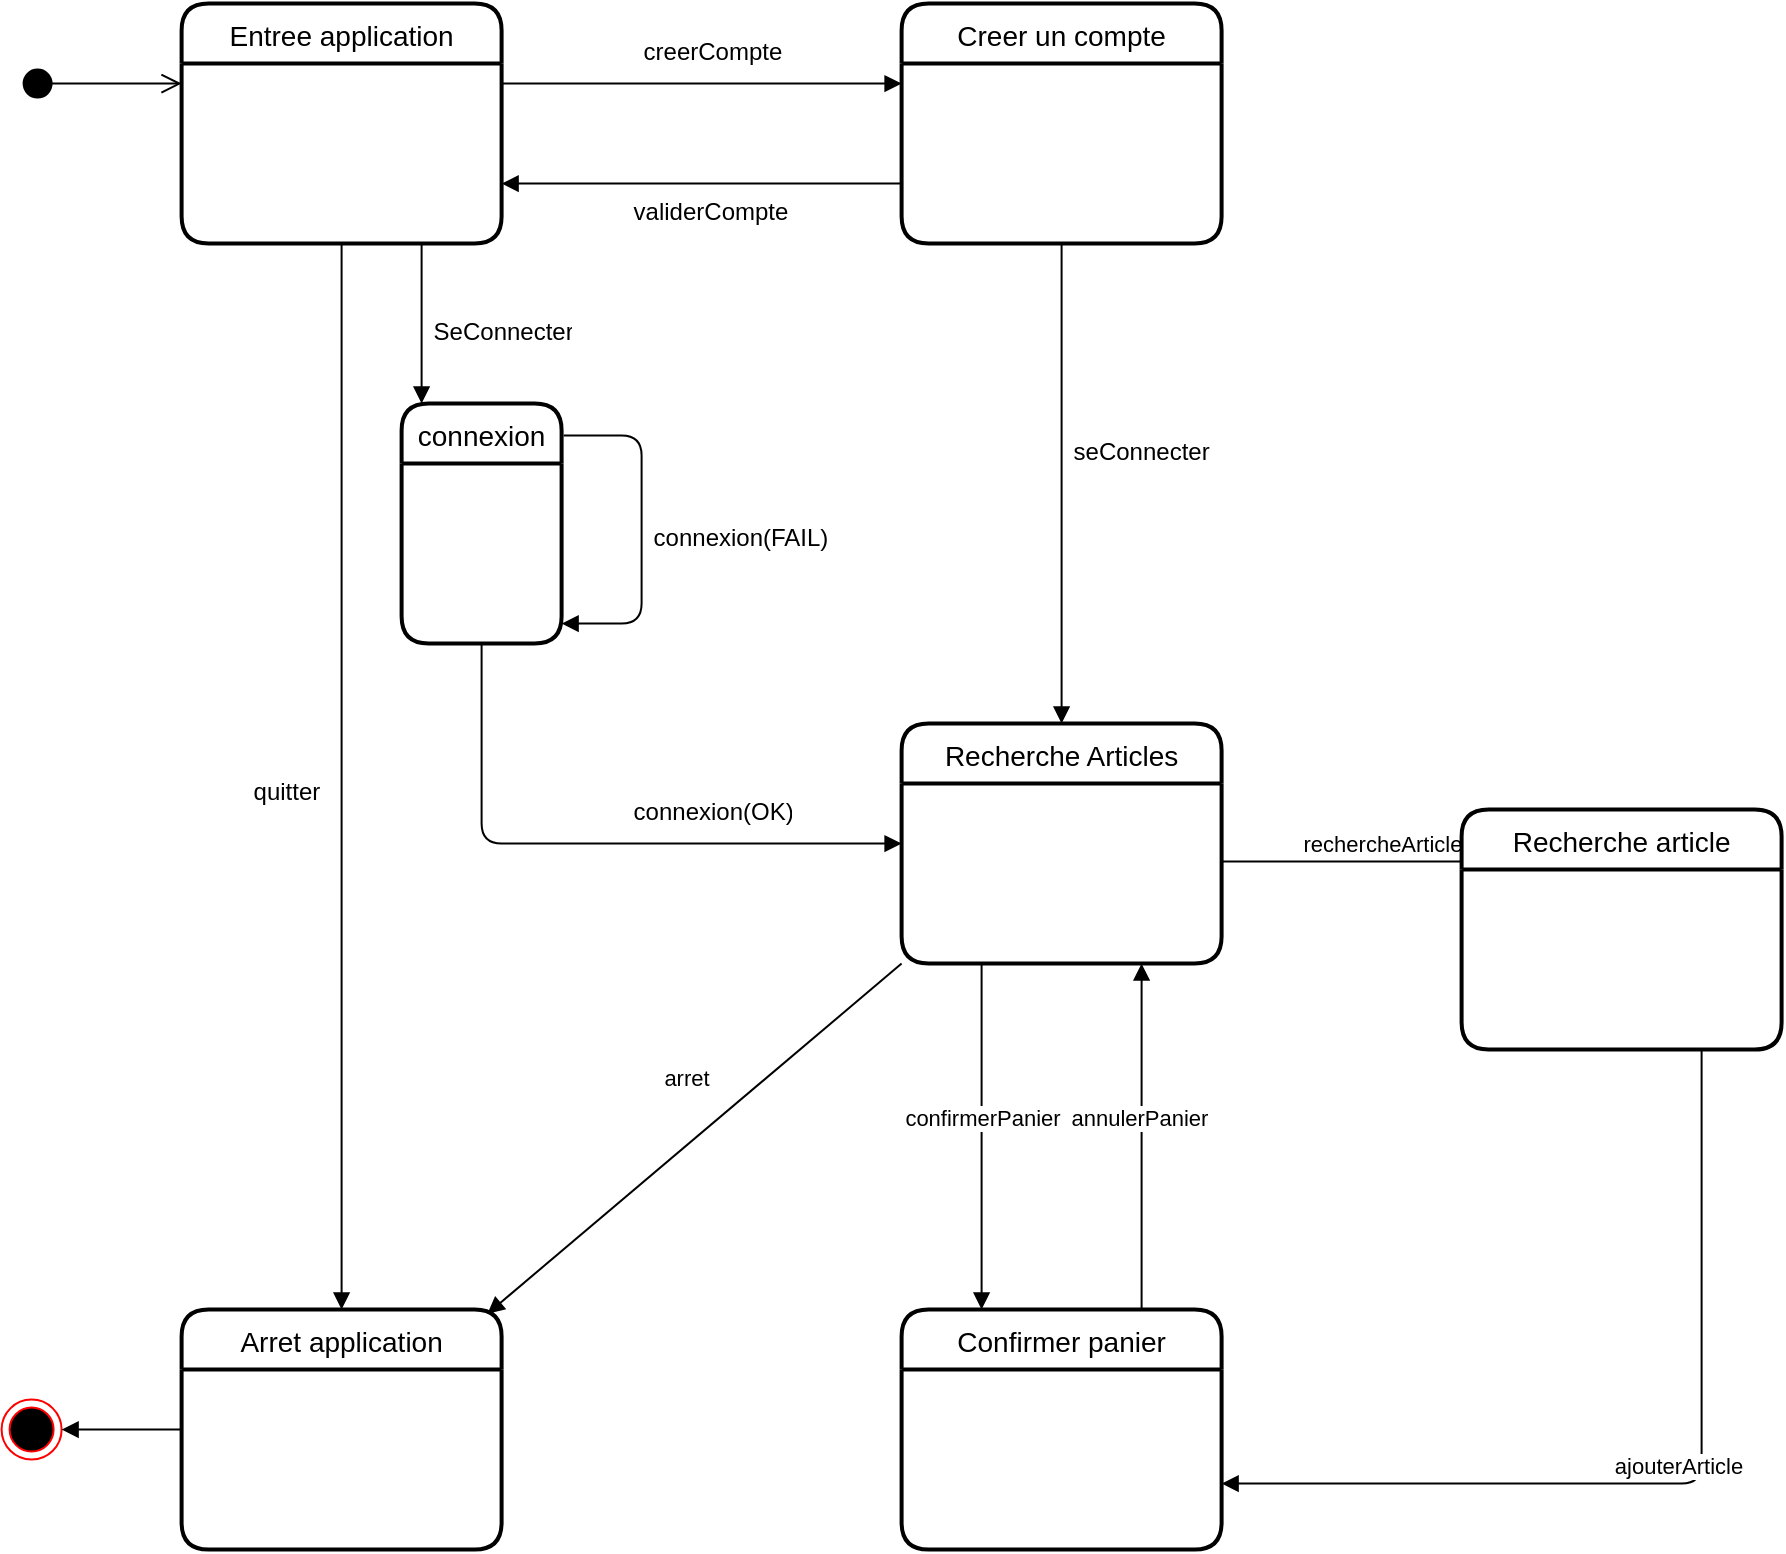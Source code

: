 <mxfile version="14.5.7" type="device" pages="4"><diagram id="NybiWcmIuWF36BA0eM2O" name="Page-1"><mxGraphModel dx="1209" dy="663" grid="1" gridSize="10" guides="1" tooltips="1" connect="1" arrows="1" fold="1" page="1" pageScale="1" pageWidth="827" pageHeight="1169" math="0" shadow="0"><root><mxCell id="0"/><mxCell id="1" parent="0"/><mxCell id="rpCnDsOQX58mWhZO2e3Z-1" value="" style="html=1;verticalAlign=bottom;startArrow=circle;startFill=1;endArrow=open;startSize=6;endSize=8;" edge="1" parent="1"><mxGeometry width="80" relative="1" as="geometry"><mxPoint x="763.8" y="301.8" as="sourcePoint"/><mxPoint x="843.8" y="301.8" as="targetPoint"/></mxGeometry></mxCell><mxCell id="rpCnDsOQX58mWhZO2e3Z-2" value="" style="ellipse;html=1;shape=endState;fillColor=#000000;strokeColor=#ff0000;" vertex="1" parent="1"><mxGeometry x="753.8" y="959.8" width="30" height="30" as="geometry"/></mxCell><mxCell id="rpCnDsOQX58mWhZO2e3Z-3" value="Entree application" style="swimlane;childLayout=stackLayout;horizontal=1;startSize=30;horizontalStack=0;rounded=1;fontSize=14;fontStyle=0;strokeWidth=2;resizeParent=0;resizeLast=1;shadow=0;dashed=0;align=center;" vertex="1" parent="1"><mxGeometry x="843.8" y="261.8" width="160" height="120" as="geometry"/></mxCell><mxCell id="rpCnDsOQX58mWhZO2e3Z-4" value="Arret application" style="swimlane;childLayout=stackLayout;horizontal=1;startSize=30;horizontalStack=0;rounded=1;fontSize=14;fontStyle=0;strokeWidth=2;resizeParent=0;resizeLast=1;shadow=0;dashed=0;align=center;" vertex="1" parent="1"><mxGeometry x="843.8" y="914.8" width="160" height="120" as="geometry"/></mxCell><mxCell id="rpCnDsOQX58mWhZO2e3Z-5" value="Creer un compte" style="swimlane;childLayout=stackLayout;horizontal=1;startSize=30;horizontalStack=0;rounded=1;fontSize=14;fontStyle=0;strokeWidth=2;resizeParent=0;resizeLast=1;shadow=0;dashed=0;align=center;" vertex="1" parent="1"><mxGeometry x="1203.8" y="261.8" width="160" height="120" as="geometry"/></mxCell><mxCell id="rpCnDsOQX58mWhZO2e3Z-6" value="" style="html=1;verticalAlign=bottom;endArrow=block;exitX=0.5;exitY=1;exitDx=0;exitDy=0;" edge="1" parent="1" source="rpCnDsOQX58mWhZO2e3Z-3" target="rpCnDsOQX58mWhZO2e3Z-4"><mxGeometry width="80" relative="1" as="geometry"><mxPoint x="1043.8" y="661.8" as="sourcePoint"/><mxPoint x="1123.8" y="661.8" as="targetPoint"/></mxGeometry></mxCell><mxCell id="rpCnDsOQX58mWhZO2e3Z-7" value="connexion" style="swimlane;childLayout=stackLayout;horizontal=1;startSize=30;horizontalStack=0;rounded=1;fontSize=14;fontStyle=0;strokeWidth=2;resizeParent=0;resizeLast=1;shadow=0;dashed=0;align=center;" vertex="1" parent="1"><mxGeometry x="953.8" y="461.8" width="80" height="120" as="geometry"/></mxCell><mxCell id="rpCnDsOQX58mWhZO2e3Z-8" value="" style="html=1;verticalAlign=bottom;endArrow=block;exitX=0.75;exitY=1;exitDx=0;exitDy=0;" edge="1" parent="1" source="rpCnDsOQX58mWhZO2e3Z-3"><mxGeometry width="80" relative="1" as="geometry"><mxPoint x="933.8" y="391.8" as="sourcePoint"/><mxPoint x="963.8" y="461.8" as="targetPoint"/></mxGeometry></mxCell><mxCell id="rpCnDsOQX58mWhZO2e3Z-9" value="SeConnecter" style="text;strokeColor=none;fillColor=none;spacingLeft=4;spacingRight=4;overflow=hidden;rotatable=0;points=[[0,0.5],[1,0.5]];portConstraint=eastwest;fontSize=12;" vertex="1" parent="1"><mxGeometry x="963.8" y="411.8" width="80" height="30" as="geometry"/></mxCell><mxCell id="rpCnDsOQX58mWhZO2e3Z-10" value="quitter" style="text;strokeColor=none;fillColor=none;spacingLeft=4;spacingRight=4;overflow=hidden;rotatable=0;points=[[0,0.5],[1,0.5]];portConstraint=eastwest;fontSize=12;" vertex="1" parent="1"><mxGeometry x="873.8" y="641.8" width="50" height="30" as="geometry"/></mxCell><mxCell id="rpCnDsOQX58mWhZO2e3Z-11" value="Recherche Articles" style="swimlane;childLayout=stackLayout;horizontal=1;startSize=30;horizontalStack=0;rounded=1;fontSize=14;fontStyle=0;strokeWidth=2;resizeParent=0;resizeLast=1;shadow=0;dashed=0;align=center;" vertex="1" parent="1"><mxGeometry x="1203.8" y="621.8" width="160" height="120" as="geometry"/></mxCell><mxCell id="rpCnDsOQX58mWhZO2e3Z-12" value="" style="html=1;verticalAlign=bottom;endArrow=block;exitX=0.5;exitY=1;exitDx=0;exitDy=0;entryX=0;entryY=0.5;entryDx=0;entryDy=0;" edge="1" parent="1" source="rpCnDsOQX58mWhZO2e3Z-7" target="rpCnDsOQX58mWhZO2e3Z-11"><mxGeometry width="80" relative="1" as="geometry"><mxPoint x="933.8" y="391.8" as="sourcePoint"/><mxPoint x="933.8" y="951.8" as="targetPoint"/><Array as="points"><mxPoint x="993.8" y="681.8"/></Array></mxGeometry></mxCell><mxCell id="rpCnDsOQX58mWhZO2e3Z-13" value="" style="html=1;verticalAlign=bottom;endArrow=block;exitX=1.013;exitY=0.133;exitDx=0;exitDy=0;exitPerimeter=0;" edge="1" parent="1" source="rpCnDsOQX58mWhZO2e3Z-7"><mxGeometry width="80" relative="1" as="geometry"><mxPoint x="1003.8" y="591.8" as="sourcePoint"/><mxPoint x="1033.8" y="571.8" as="targetPoint"/><Array as="points"><mxPoint x="1073.8" y="477.8"/><mxPoint x="1073.8" y="571.8"/></Array></mxGeometry></mxCell><mxCell id="rpCnDsOQX58mWhZO2e3Z-14" value="connexion(OK)" style="text;strokeColor=none;fillColor=none;spacingLeft=4;spacingRight=4;overflow=hidden;rotatable=0;points=[[0,0.5],[1,0.5]];portConstraint=eastwest;fontSize=12;" vertex="1" parent="1"><mxGeometry x="1063.8" y="651.8" width="90" height="30" as="geometry"/></mxCell><mxCell id="rpCnDsOQX58mWhZO2e3Z-15" value="connexion(FAIL)" style="text;strokeColor=none;fillColor=none;spacingLeft=4;spacingRight=4;overflow=hidden;rotatable=0;points=[[0,0.5],[1,0.5]];portConstraint=eastwest;fontSize=12;" vertex="1" parent="1"><mxGeometry x="1073.8" y="514.8" width="100" height="30" as="geometry"/></mxCell><mxCell id="rpCnDsOQX58mWhZO2e3Z-16" value="" style="html=1;verticalAlign=bottom;endArrow=block;exitX=0;exitY=0.75;exitDx=0;exitDy=0;entryX=1;entryY=0.75;entryDx=0;entryDy=0;" edge="1" parent="1" source="rpCnDsOQX58mWhZO2e3Z-5" target="rpCnDsOQX58mWhZO2e3Z-3"><mxGeometry width="80" relative="1" as="geometry"><mxPoint x="933.8" y="391.8" as="sourcePoint"/><mxPoint x="933.8" y="951.8" as="targetPoint"/></mxGeometry></mxCell><mxCell id="rpCnDsOQX58mWhZO2e3Z-17" value="" style="html=1;verticalAlign=bottom;endArrow=block;" edge="1" parent="1"><mxGeometry width="80" relative="1" as="geometry"><mxPoint x="1003.8" y="301.8" as="sourcePoint"/><mxPoint x="1203.8" y="301.8" as="targetPoint"/></mxGeometry></mxCell><mxCell id="rpCnDsOQX58mWhZO2e3Z-18" value="" style="html=1;verticalAlign=bottom;endArrow=block;exitX=0.5;exitY=1;exitDx=0;exitDy=0;entryX=0.5;entryY=0;entryDx=0;entryDy=0;" edge="1" parent="1" source="rpCnDsOQX58mWhZO2e3Z-5" target="rpCnDsOQX58mWhZO2e3Z-11"><mxGeometry width="80" relative="1" as="geometry"><mxPoint x="1213.8" y="361.8" as="sourcePoint"/><mxPoint x="1013.8" y="361.8" as="targetPoint"/></mxGeometry></mxCell><mxCell id="rpCnDsOQX58mWhZO2e3Z-19" value="validerCompte" style="text;strokeColor=none;fillColor=none;spacingLeft=4;spacingRight=4;overflow=hidden;rotatable=0;points=[[0,0.5],[1,0.5]];portConstraint=eastwest;fontSize=12;" vertex="1" parent="1"><mxGeometry x="1063.8" y="351.8" width="95" height="30" as="geometry"/></mxCell><mxCell id="rpCnDsOQX58mWhZO2e3Z-20" value="creerCompte" style="text;strokeColor=none;fillColor=none;spacingLeft=4;spacingRight=4;overflow=hidden;rotatable=0;points=[[0,0.5],[1,0.5]];portConstraint=eastwest;fontSize=12;" vertex="1" parent="1"><mxGeometry x="1068.8" y="271.8" width="80" height="30" as="geometry"/></mxCell><mxCell id="rpCnDsOQX58mWhZO2e3Z-21" value="Confirmer panier" style="swimlane;childLayout=stackLayout;horizontal=1;startSize=30;horizontalStack=0;rounded=1;fontSize=14;fontStyle=0;strokeWidth=2;resizeParent=0;resizeLast=1;shadow=0;dashed=0;align=center;" vertex="1" parent="1"><mxGeometry x="1203.8" y="914.8" width="160" height="120" as="geometry"/></mxCell><mxCell id="rpCnDsOQX58mWhZO2e3Z-22" value="rechercheArticle" style="html=1;verticalAlign=bottom;endArrow=block;" edge="1" parent="1"><mxGeometry width="80" relative="1" as="geometry"><mxPoint x="1363.8" y="690.8" as="sourcePoint"/><mxPoint x="1523.8" y="690.8" as="targetPoint"/></mxGeometry></mxCell><mxCell id="rpCnDsOQX58mWhZO2e3Z-23" value="confirmerPanier" style="html=1;verticalAlign=bottom;endArrow=block;exitX=0.25;exitY=1;exitDx=0;exitDy=0;entryX=0.25;entryY=0;entryDx=0;entryDy=0;" edge="1" parent="1" source="rpCnDsOQX58mWhZO2e3Z-11" target="rpCnDsOQX58mWhZO2e3Z-21"><mxGeometry width="80" relative="1" as="geometry"><mxPoint x="1343.8" y="691.8" as="sourcePoint"/><mxPoint x="1423.8" y="691.8" as="targetPoint"/></mxGeometry></mxCell><mxCell id="rpCnDsOQX58mWhZO2e3Z-24" value="annulerPanier&amp;nbsp;" style="html=1;verticalAlign=bottom;endArrow=block;exitX=0.75;exitY=0;exitDx=0;exitDy=0;entryX=0.75;entryY=1;entryDx=0;entryDy=0;" edge="1" parent="1" source="rpCnDsOQX58mWhZO2e3Z-21" target="rpCnDsOQX58mWhZO2e3Z-11"><mxGeometry width="80" relative="1" as="geometry"><mxPoint x="1343.8" y="691.8" as="sourcePoint"/><mxPoint x="1423.8" y="691.8" as="targetPoint"/></mxGeometry></mxCell><mxCell id="rpCnDsOQX58mWhZO2e3Z-25" value="ajouterArticle" style="html=1;verticalAlign=bottom;endArrow=block;exitX=0.75;exitY=1;exitDx=0;exitDy=0;" edge="1" parent="1" source="rpCnDsOQX58mWhZO2e3Z-27"><mxGeometry width="80" relative="1" as="geometry"><mxPoint x="1603.8" y="741.8" as="sourcePoint"/><mxPoint x="1363.8" y="1001.8" as="targetPoint"/><Array as="points"><mxPoint x="1603.8" y="1001.8"/></Array></mxGeometry></mxCell><mxCell id="rpCnDsOQX58mWhZO2e3Z-26" value="Recherche article" style="swimlane;childLayout=stackLayout;horizontal=1;startSize=30;horizontalStack=0;rounded=1;fontSize=14;fontStyle=0;strokeWidth=2;resizeParent=0;resizeLast=1;shadow=0;dashed=0;align=center;" vertex="1" parent="1"><mxGeometry x="1483.8" y="664.8" width="160" height="120" as="geometry"/></mxCell><mxCell id="rpCnDsOQX58mWhZO2e3Z-27" value="&#10;" style="align=left;strokeColor=none;fillColor=none;spacingLeft=4;fontSize=12;verticalAlign=top;resizable=0;rotatable=0;part=1;" vertex="1" parent="rpCnDsOQX58mWhZO2e3Z-26"><mxGeometry y="30" width="160" height="90" as="geometry"/></mxCell><mxCell id="rpCnDsOQX58mWhZO2e3Z-28" value="seConnecter" style="text;strokeColor=none;fillColor=none;spacingLeft=4;spacingRight=4;overflow=hidden;rotatable=0;points=[[0,0.5],[1,0.5]];portConstraint=eastwest;fontSize=12;" vertex="1" parent="1"><mxGeometry x="1283.8" y="471.8" width="90" height="30" as="geometry"/></mxCell><mxCell id="rpCnDsOQX58mWhZO2e3Z-29" value="arret" style="html=1;verticalAlign=bottom;endArrow=block;exitX=0;exitY=1;exitDx=0;exitDy=0;entryX=0.956;entryY=0.017;entryDx=0;entryDy=0;entryPerimeter=0;" edge="1" parent="1" source="rpCnDsOQX58mWhZO2e3Z-11" target="rpCnDsOQX58mWhZO2e3Z-4"><mxGeometry x="-0.069" y="-20" width="80" relative="1" as="geometry"><mxPoint x="1343.8" y="791.8" as="sourcePoint"/><mxPoint x="1423.8" y="791.8" as="targetPoint"/><mxPoint x="1" as="offset"/></mxGeometry></mxCell><mxCell id="rpCnDsOQX58mWhZO2e3Z-30" value="" style="html=1;verticalAlign=bottom;endArrow=block;exitX=0;exitY=0.5;exitDx=0;exitDy=0;entryX=1;entryY=0.5;entryDx=0;entryDy=0;" edge="1" parent="1" source="rpCnDsOQX58mWhZO2e3Z-4" target="rpCnDsOQX58mWhZO2e3Z-2"><mxGeometry x="-0.667" y="-20" width="80" relative="1" as="geometry"><mxPoint x="1343.8" y="791.8" as="sourcePoint"/><mxPoint x="783.8" y="1001.8" as="targetPoint"/><mxPoint as="offset"/></mxGeometry></mxCell></root></mxGraphModel></diagram><diagram name="Class" id="KVkf47DynnhOsAD12Q0u"><mxGraphModel dx="1422" dy="780" grid="1" gridSize="10" guides="1" tooltips="1" connect="1" arrows="1" fold="1" page="1" pageScale="1" pageWidth="1654" pageHeight="1169" math="0" shadow="0"><root><mxCell id="1PK5g1y0HC7SI7gt0nsY-0"/><mxCell id="1PK5g1y0HC7SI7gt0nsY-1" parent="1PK5g1y0HC7SI7gt0nsY-0"/><mxCell id="1PK5g1y0HC7SI7gt0nsY-2" value="&lt;p style=&quot;margin: 0px ; margin-top: 4px ; text-align: center&quot;&gt;&lt;b&gt;Produit&lt;/b&gt;&lt;/p&gt;&lt;hr size=&quot;1&quot;&gt;&lt;p style=&quot;margin: 0px ; margin-left: 4px&quot;&gt;+ ID_produit: String&lt;/p&gt;&lt;p style=&quot;margin: 0px ; margin-left: 4px&quot;&gt;+ Lib_produit: String&lt;br&gt;&lt;/p&gt;&lt;div&gt;&amp;nbsp;+ Description_produit: String&lt;br&gt;&lt;/div&gt;&lt;div&gt;&amp;nbsp;+ Prix_produit: Double&lt;br&gt;&lt;/div&gt;&lt;div&gt;&amp;nbsp;+ Solde_produit: Double&lt;br&gt;&lt;/div&gt;&lt;div&gt;&amp;nbsp;+ quantitéDispo_produit: Double&lt;br&gt;&lt;/div&gt;&lt;div&gt;&amp;nbsp;+ image_produit: System Byte&lt;br&gt;&lt;/div&gt;&lt;div&gt;&amp;nbsp;+ nouveaute_produit: Boolean&lt;br&gt;&lt;/div&gt;&lt;div&gt;&amp;nbsp;+ taxe: Double&lt;br&gt;&lt;/div&gt;&lt;div&gt;&amp;nbsp;+ devise: String&lt;br&gt;&lt;/div&gt;&lt;div&gt;&amp;nbsp;+ prixLivr: Float&lt;br&gt;&lt;/div&gt;&lt;div&gt;&amp;nbsp;+ DateAjout&lt;span&gt;: DateTime&lt;/span&gt;&lt;/div&gt;&lt;hr size=&quot;1&quot;&gt;&lt;p style=&quot;margin: 0px ; margin-left: 4px&quot;&gt;+ ajouterProduit(): Produit&lt;/p&gt;&lt;p style=&quot;margin: 0px ; margin-left: 4px&quot;&gt;+ modifierProduit(): Produit&lt;br&gt;&lt;/p&gt;&lt;p style=&quot;margin: 0px ; margin-left: 4px&quot;&gt;+ consulterFicheProduit(): Produit&lt;br&gt;&lt;/p&gt;&lt;p style=&quot;margin: 0px ; margin-left: 4px&quot;&gt;+ supprimerProduit(): Boolean&lt;br&gt;&lt;/p&gt;&lt;p style=&quot;margin: 0px ; margin-left: 4px&quot;&gt;+ listeProduit(): List&amp;lt;Produit&amp;gt;&lt;br&gt;&lt;/p&gt;&lt;p style=&quot;margin: 0px ; margin-left: 4px&quot;&gt;+ rechercheProduit(): List&amp;lt;Produit&amp;gt;&lt;br&gt;&lt;/p&gt;&lt;p style=&quot;margin: 0px ; margin-left: 4px&quot;&gt;+ solderProduit(): Produit&lt;br&gt;&lt;/p&gt;&lt;p style=&quot;margin: 0px ; margin-left: 4px&quot;&gt;+ ajouterProduitCategorie(): List&amp;lt;Produit&amp;gt;&lt;br&gt;&lt;/p&gt;&lt;p style=&quot;margin: 0px ; margin-left: 4px&quot;&gt;+ changerCategorieProduit(): Produit&lt;br&gt;&lt;/p&gt;&lt;p style=&quot;margin: 0px ; margin-left: 4px&quot;&gt;+ listeProduitMarque(): List&amp;lt;Produit&amp;gt;&lt;br&gt;&lt;/p&gt;&lt;p style=&quot;margin: 0px ; margin-left: 4px&quot;&gt;+ listeProduitCategorie(): Lsit&amp;lt;Produit&amp;gt;&lt;br&gt;&lt;/p&gt;&lt;p style=&quot;margin: 0px ; margin-left: 4px&quot;&gt;+ NouveauteProduit(): Produit&lt;br&gt;&lt;/p&gt;&lt;p style=&quot;margin: 0px ; margin-left: 4px&quot;&gt;&lt;br&gt;&lt;/p&gt;" style="verticalAlign=top;align=left;overflow=fill;fontSize=12;fontFamily=Helvetica;html=1;" parent="1PK5g1y0HC7SI7gt0nsY-1" vertex="1"><mxGeometry x="1201" y="431.38" width="240" height="385.25" as="geometry"/></mxCell><mxCell id="1PK5g1y0HC7SI7gt0nsY-3" value="&lt;p style=&quot;margin: 0px ; margin-top: 4px ; text-align: center&quot;&gt;&lt;b&gt;Utilisateur&amp;nbsp;&lt;/b&gt;&lt;/p&gt;&lt;hr size=&quot;1&quot;&gt;&lt;p style=&quot;margin: 0px ; margin-left: 4px&quot;&gt;+ ID_util: String&lt;/p&gt;&lt;p style=&quot;margin: 0px ; margin-left: 4px&quot;&gt;+ Nom_util: String&lt;br&gt;&lt;/p&gt;&lt;p style=&quot;margin: 0px ; margin-left: 4px&quot;&gt;+ Prenom_util: String&lt;br&gt;&lt;/p&gt;&lt;p style=&quot;margin: 0px ; margin-left: 4px&quot;&gt;+ Adresse_util: String&lt;br&gt;&lt;/p&gt;&lt;p style=&quot;margin: 0px 0px 0px 4px&quot;&gt;+ Tel_util: String&lt;/p&gt;&lt;p style=&quot;margin: 0px 0px 0px 4px&quot;&gt;+ Pays_util: String&lt;br&gt;&lt;/p&gt;&lt;p style=&quot;margin: 0px 0px 0px 4px&quot;&gt;+ Ville_util: String&lt;br&gt;&lt;/p&gt;&lt;p style=&quot;margin: 0px 0px 0px 4px&quot;&gt;+ CodePostal_util: String&lt;/p&gt;&lt;p style=&quot;margin: 0px 0px 0px 4px&quot;&gt;+ DateNaissance_util: DateTime&lt;br&gt;&lt;/p&gt;&lt;div&gt;&lt;br&gt;&lt;/div&gt;&lt;hr size=&quot;1&quot;&gt;&lt;p style=&quot;margin: 0px ; margin-left: 4px&quot;&gt;+ ajouterUtilisateur(): Utilisateur&lt;/p&gt;&lt;p style=&quot;margin: 0px ; margin-left: 4px&quot;&gt;+ modifierUtilisateur(): Utilisateur&lt;br&gt;&lt;/p&gt;&lt;p style=&quot;margin: 0px ; margin-left: 4px&quot;&gt;+ supprimerUtilisateur(): Boolean&lt;br&gt;&lt;/p&gt;&lt;p style=&quot;margin: 0px ; margin-left: 4px&quot;&gt;+ consulterUtilisateur(): Utilisateur&lt;br&gt;&lt;/p&gt;&lt;p style=&quot;margin: 0px ; margin-left: 4px&quot;&gt;+ ListeUtilisateur(): List&amp;lt;Utilisateur&amp;gt;&lt;br&gt;&lt;/p&gt;&lt;p style=&quot;margin: 0px ; margin-left: 4px&quot;&gt;+ ExistPseudo(): Boolean&lt;br&gt;&lt;/p&gt;&lt;p style=&quot;margin: 0px ; margin-left: 4px&quot;&gt;+ ReaffecterUtilisateur(): Utilisateur&lt;br&gt;&lt;/p&gt;" style="verticalAlign=top;align=left;overflow=fill;fontSize=12;fontFamily=Helvetica;html=1;" parent="1PK5g1y0HC7SI7gt0nsY-1" vertex="1"><mxGeometry x="320" y="484" width="200" height="300" as="geometry"/></mxCell><mxCell id="1PK5g1y0HC7SI7gt0nsY-4" value="&lt;p style=&quot;margin: 0px ; margin-top: 4px ; text-align: center&quot;&gt;&lt;b&gt;Contact&lt;/b&gt;&lt;/p&gt;&lt;hr size=&quot;1&quot;&gt;&lt;p style=&quot;margin: 0px ; margin-left: 4px&quot;&gt;+ ID_Contact: String&lt;/p&gt;&lt;p style=&quot;margin: 0px ; margin-left: 4px&quot;&gt;+ message_contact: String&lt;br&gt;&lt;/p&gt;&lt;p style=&quot;margin: 0px ; margin-left: 4px&quot;&gt;&lt;/p&gt;&lt;span style=&quot;color: rgba(0 , 0 , 0 , 0) ; font-family: monospace ; font-size: 0px&quot;&gt;%3CmxGraphModel%3E%3Croot%3E%3CmxCell%20id%3D%220%22%2F%3E%3CmxCell%20id%3D%221%22%20parent%3D%220%22%2F%3E%3CmxCell%20id%3D%222%22%20value%3D%22%26lt%3Bp%20style%3D%26quot%3Bmargin%3A%200px%20%3B%20margin-top%3A%204px%20%3B%20text-align%3A%20center%26quot%3B%26gt%3B%26lt%3Bb%26gt%3BCat%C3%A9gorie%26lt%3B%2Fb%26gt%3B%26lt%3B%2Fp%26gt%3B%26lt%3Bhr%20size%3D%26quot%3B1%26quot%3B%26gt%3B%26lt%3Bp%20style%3D%26quot%3Bmargin%3A%200px%20%3B%20margin-left%3A%204px%26quot%3B%26gt%3B%2B%20field%3A%20Type%26lt%3B%2Fp%26gt%3B%26lt%3Bhr%20size%3D%26quot%3B1%26quot%3B%26gt%3B%26lt%3Bp%20style%3D%26quot%3Bmargin%3A%200px%20%3B%20margin-left%3A%204px%26quot%3B%26gt%3B%2B%20method()%3A%20Type%26lt%3B%2Fp%26gt%3B%22%20style%3D%22verticalAlign%3Dtop%3Balign%3Dleft%3Boverflow%3Dfill%3BfontSize%3D12%3BfontFamily%3DHelvetica%3Bhtml%3D1%3B%22%20vertex%3D%221%22%20parent%3D%221%22%3E%3CmxGeometry%20x%3D%22640%22%20y%3D%22240%22%20width%3D%22160%22%20height%3D%2290%22%20as%3D%22geometry%22%2F%3E%3C%2FmxCell%3E%3C%2Froot%3E%3C%2FmxGraphModel%3E&lt;/span&gt;&lt;span style=&quot;color: rgba(0 , 0 , 0 , 0) ; font-family: monospace ; font-size: 0px&quot;&gt;%3CmxGraphModel%3E%3Croot%3E%3CmxCell%20id%3D%220%22%2F%3E%3CmxCell%20id%3D%221%22%20parent%3D%220%22%2F%3E%3CmxCell%20id%3D%222%22%20value%3D%22%26lt%3Bp%20style%3D%26quot%3Bmargin%3A%200px%20%3B%20margin-top%3A%204px%20%3B%20text-align%3A%20center%26quot%3B%26gt%3B%26lt%3Bb%26gt%3BCat%C3%A9gorie%26lt%3B%2Fb%26gt%3B%26lt%3B%2Fp%26gt%3B%26lt%3Bhr%20size%3D%26quot%3B1%26quot%3B%26gt%3B%26lt%3Bp%20style%3D%26quot%3Bmargin%3A%200px%20%3B%20margin-left%3A%204px%26quot%3B%26gt%3B%2B%20field%3A%20Type%26lt%3B%2Fp%26gt%3B%26lt%3Bhr%20size%3D%26quot%3B1%26quot%3B%26gt%3B%26lt%3Bp%20style%3D%26quot%3Bmargin%3A%200px%20%3B%20margin-left%3A%204px%26quot%3B%26gt%3B%2B%20method()%3A%20Type%26lt%3B%2Fp%26gt%3B%22%20style%3D%22verticalAlign%3Dtop%3Balign%3Dleft%3Boverflow%3Dfill%3BfontSize%3D12%3BfontFamily%3DHelvetica%3Bhtml%3D1%3B%22%20vertex%3D%221%22%20parent%3D%221%22%3E%3CmxGeometry%20x%3D%22640%22%20y%3D%22240%22%20width%3D%22160%22%20height%3D%2290%22%20as%3D%22geometry%22%2F%3E%3C%2FmxCell%3E%3C%2Froot%3E%3C%2FmxGraphModel%3E&lt;/span&gt;&lt;span style=&quot;color: rgba(0 , 0 , 0 , 0) ; font-family: monospace ; font-size: 0px&quot;&gt;%3CmxGraphModel%3E%3Croot%3E%3CmxCell%20id%3D%220%22%2F%3E%3CmxCell%20id%3D%221%22%20parent%3D%220%22%2F%3E%3CmxCell%20id%3D%222%22%20value%3D%22%26lt%3Bp%20style%3D%26quot%3Bmargin%3A%200px%20%3B%20margin-top%3A%204px%20%3B%20text-align%3A%20center%26quot%3B%26gt%3B%26lt%3Bb%26gt%3BCat%C3%A9gorie%26lt%3B%2Fb%26gt%3B%26lt%3B%2Fp%26gt%3B%26lt%3Bhr%20size%3D%26quot%3B1%26quot%3B%26gt%3B%26lt%3Bp%20style%3D%26quot%3Bmargin%3A%200px%20%3B%20margin-left%3A%204px%26quot%3B%26gt%3B%2B%20field%3A%20Type%26lt%3B%2Fp%26gt%3B%26lt%3Bhr%20size%3D%26quot%3B1%26quot%3B%26gt%3B%26lt%3Bp%20style%3D%26quot%3Bmargin%3A%200px%20%3B%20margin-left%3A%204px%26quot%3B%26gt%3B%2B%20method()%3A%20Type%26lt%3B%2Fp%26gt%3B%22%20style%3D%22verticalAlign%3Dtop%3Balign%3Dleft%3Boverflow%3Dfill%3BfontSize%3D12%3BfontFamily%3DHelvetica%3Bhtml%3D1%3B%22%20vertex%3D%221%22%20parent%3D%221%22%3E%3CmxGeometry%20x%3D%22640%22%20y%3D%22240%22%20width%3D%22160%22%20height%3D%2290%22%20as%3D%22geometry%22%2F%3E%3C%2FmxCell%3E%3C%2Froot%3E%3C%2FmxGraphModel%3E&lt;/span&gt;&lt;hr size=&quot;1&quot;&gt;&lt;p style=&quot;margin: 0px ; margin-left: 4px&quot;&gt;+ envoyerMessage(): Type&lt;/p&gt;" style="verticalAlign=top;align=left;overflow=fill;fontSize=12;fontFamily=Helvetica;html=1;" parent="1PK5g1y0HC7SI7gt0nsY-1" vertex="1"><mxGeometry x="30" y="399" width="160" height="140" as="geometry"/></mxCell><mxCell id="1PK5g1y0HC7SI7gt0nsY-5" value="&lt;p style=&quot;margin: 0px ; margin-top: 4px ; text-align: center&quot;&gt;&lt;b&gt;Actualités&lt;/b&gt;&lt;/p&gt;&lt;hr size=&quot;1&quot;&gt;&lt;p style=&quot;margin: 0px ; margin-left: 4px&quot;&gt;+ ID_actualité: String&lt;/p&gt;&lt;p style=&quot;margin: 0px ; margin-left: 4px&quot;&gt;+ Titre_actu: String&lt;br&gt;&lt;/p&gt;&lt;p style=&quot;margin: 0px ; margin-left: 4px&quot;&gt;+ Date_actu: DateTime&lt;br&gt;&lt;/p&gt;&lt;p style=&quot;margin: 0px ; margin-left: 4px&quot;&gt;+ Contenu_actu: String&lt;br&gt;&lt;/p&gt;&lt;hr size=&quot;1&quot;&gt;&lt;p style=&quot;margin: 0px ; margin-left: 4px&quot;&gt;+ consulterArticle(): Article&lt;/p&gt;" style="verticalAlign=top;align=left;overflow=fill;fontSize=12;fontFamily=Helvetica;html=1;" parent="1PK5g1y0HC7SI7gt0nsY-1" vertex="1"><mxGeometry x="410" y="849" width="160" height="200" as="geometry"/></mxCell><mxCell id="1PK5g1y0HC7SI7gt0nsY-6" value="&lt;p style=&quot;margin: 0px ; margin-top: 4px ; text-align: center&quot;&gt;&lt;b&gt;Commande&lt;/b&gt;&lt;/p&gt;&lt;hr size=&quot;1&quot;&gt;&lt;p style=&quot;margin: 0px ; margin-left: 4px&quot;&gt;+ ID_cmd: String&lt;/p&gt;&lt;p style=&quot;margin: 0px ; margin-left: 4px&quot;&gt;+ Date_cmd: DateTime&lt;br&gt;&lt;/p&gt;&lt;p style=&quot;margin: 0px ; margin-left: 4px&quot;&gt;+ Montant_cmd: Double&lt;br&gt;&lt;/p&gt;&lt;p style=&quot;margin: 0px ; margin-left: 4px&quot;&gt;+ DélaiLiv_cmd: Int&lt;br&gt;&lt;/p&gt;&lt;p style=&quot;margin: 0px ; margin-left: 4px&quot;&gt;+ Etat_cmd: String&lt;br&gt;&lt;/p&gt;&lt;p style=&quot;margin: 0px ; margin-left: 4px&quot;&gt;+ LieuLiv_cmd: String&lt;br&gt;&lt;/p&gt;&lt;p style=&quot;margin: 0px ; margin-left: 4px&quot;&gt;+ ModeLiv_cmd: Strng&lt;br&gt;&lt;/p&gt;&lt;p style=&quot;margin: 0px ; margin-left: 4px&quot;&gt;+ prixTotalLiv_cmd: Float&lt;br&gt;&lt;/p&gt;&lt;p style=&quot;margin: 0px ; margin-left: 4px&quot;&gt;+ modePaiement_cmd: String&lt;br&gt;&lt;/p&gt;&lt;p style=&quot;margin: 0px ; margin-left: 4px&quot;&gt;+ Commentaire_cmd: String&lt;br&gt;&lt;/p&gt;&lt;hr size=&quot;1&quot;&gt;&lt;p style=&quot;margin: 0px ; margin-left: 4px&quot;&gt;+ passerCommande(): Commande&lt;/p&gt;&lt;p style=&quot;margin: 0px ; margin-left: 4px&quot;&gt;+ modifierEtatCommande(): String&lt;br&gt;&lt;/p&gt;&lt;p style=&quot;margin: 0px ; margin-left: 4px&quot;&gt;+ trierCommande(): List&amp;lt;Commande&amp;gt;&lt;br&gt;&lt;/p&gt;&lt;p style=&quot;margin: 0px ; margin-left: 4px&quot;&gt;+ consulterEtatCommande(): String&lt;br&gt;&lt;/p&gt;&lt;p style=&quot;margin: 0px ; margin-left: 4px&quot;&gt;+ ChoixCommande(): Commande&lt;br&gt;&lt;/p&gt;&lt;p style=&quot;margin: 0px ; margin-left: 4px&quot;&gt;+ ListeCommande(): List&amp;lt;Commande&amp;gt;&lt;br&gt;&lt;/p&gt;" style="verticalAlign=top;align=left;overflow=fill;fontSize=12;fontFamily=Helvetica;html=1;" parent="1PK5g1y0HC7SI7gt0nsY-1" vertex="1"><mxGeometry x="614" y="484" width="226" height="280" as="geometry"/></mxCell><mxCell id="1PK5g1y0HC7SI7gt0nsY-7" value="&lt;p style=&quot;margin: 0px ; margin-top: 4px ; text-align: center&quot;&gt;&lt;b&gt;Catégorie&lt;/b&gt;&lt;/p&gt;&lt;hr size=&quot;1&quot;&gt;&lt;p style=&quot;margin: 0px ; margin-left: 4px&quot;&gt;+ ID_cate: Type&lt;/p&gt;&lt;hr size=&quot;1&quot;&gt;&lt;p style=&quot;margin: 0px ; margin-left: 4px&quot;&gt;+ ajouterCategorie(): Categorie&lt;/p&gt;&lt;p style=&quot;margin: 0px ; margin-left: 4px&quot;&gt;+ supprimerCategorie(): Categorie&lt;br&gt;&lt;/p&gt;&lt;p style=&quot;margin: 0px ; margin-left: 4px&quot;&gt;+ modifierCategorie(): Categorie&lt;br&gt;&lt;/p&gt;&lt;p style=&quot;margin: 0px ; margin-left: 4px&quot;&gt;+ rechercherCategorie(): List&amp;lt;Categorie&amp;gt;&lt;br&gt;&lt;/p&gt;" style="verticalAlign=top;align=left;overflow=fill;fontSize=12;fontFamily=Helvetica;html=1;" parent="1PK5g1y0HC7SI7gt0nsY-1" vertex="1"><mxGeometry x="1371" y="30" width="230" height="120" as="geometry"/></mxCell><mxCell id="1PK5g1y0HC7SI7gt0nsY-8" value="&lt;p style=&quot;margin: 0px ; margin-top: 4px ; text-align: center&quot;&gt;&lt;b&gt;Marque&lt;/b&gt;&lt;/p&gt;&lt;hr size=&quot;1&quot;&gt;&lt;p style=&quot;margin: 0px ; margin-left: 4px&quot;&gt;+ ID_marque: String&lt;/p&gt;&lt;p style=&quot;margin: 0px ; margin-left: 4px&quot;&gt;+ Lib_marque: String&lt;br&gt;&lt;/p&gt;&lt;p style=&quot;margin: 0px ; margin-left: 4px&quot;&gt;+ Logo_marque: System Byte&lt;br&gt;&lt;/p&gt;&lt;hr size=&quot;1&quot;&gt;&lt;p style=&quot;margin: 0px ; margin-left: 4px&quot;&gt;+ ajouterMarque(): Marque&lt;/p&gt;&lt;p style=&quot;margin: 0px ; margin-left: 4px&quot;&gt;+ modifierMarque(): Marque&lt;br&gt;&lt;/p&gt;&lt;p style=&quot;margin: 0px ; margin-left: 4px&quot;&gt;+ supprimerMarque(): Boolean&lt;br&gt;&lt;/p&gt;&lt;p style=&quot;margin: 0px ; margin-left: 4px&quot;&gt;+ ListeMarques(): List&amp;lt;Marque&amp;gt;&lt;br&gt;&lt;/p&gt;" style="verticalAlign=top;align=left;overflow=fill;fontSize=12;fontFamily=Helvetica;html=1;" parent="1PK5g1y0HC7SI7gt0nsY-1" vertex="1"><mxGeometry x="1041" y="189" width="191" height="150" as="geometry"/></mxCell><mxCell id="1PK5g1y0HC7SI7gt0nsY-9" value="&lt;p style=&quot;margin: 0px ; margin-top: 4px ; text-align: center&quot;&gt;&lt;b&gt;Avis&lt;/b&gt;&lt;/p&gt;&lt;hr size=&quot;1&quot;&gt;&lt;p style=&quot;margin: 0px ; margin-left: 4px&quot;&gt;+ ID_avis: String&lt;/p&gt;&lt;p style=&quot;margin: 0px ; margin-left: 4px&quot;&gt;+ Note_avis: String&lt;br&gt;&lt;/p&gt;&lt;p style=&quot;margin: 0px ; margin-left: 4px&quot;&gt;+ Description_avis: String&lt;br&gt;&lt;/p&gt;&lt;hr size=&quot;1&quot;&gt;&lt;p style=&quot;margin: 0px ; margin-left: 4px&quot;&gt;+ ajouterAvis(): Avis&lt;/p&gt;&lt;p style=&quot;margin: 0px ; margin-left: 4px&quot;&gt;+ modifierAvis(): Avis&lt;br&gt;&lt;/p&gt;&lt;p style=&quot;margin: 0px ; margin-left: 4px&quot;&gt;+ supprimerAvis(): Avis&lt;br&gt;&lt;/p&gt;&lt;p style=&quot;margin: 0px ; margin-left: 4px&quot;&gt;+ consulterAvis(): Avis&lt;br&gt;&lt;/p&gt;&lt;p style=&quot;margin: 0px ; margin-left: 4px&quot;&gt;+ ListeAvis(): List&amp;lt;Avis&amp;gt;&lt;br&gt;&lt;/p&gt;" style="verticalAlign=top;align=left;overflow=fill;fontSize=12;fontFamily=Helvetica;html=1;" parent="1PK5g1y0HC7SI7gt0nsY-1" vertex="1"><mxGeometry x="40" y="619" width="160" height="160" as="geometry"/></mxCell><mxCell id="1PK5g1y0HC7SI7gt0nsY-10" value="&lt;p style=&quot;margin: 0px ; margin-top: 4px ; text-align: center&quot;&gt;&lt;b&gt;Facture&lt;/b&gt;&lt;/p&gt;&lt;hr size=&quot;1&quot;&gt;&lt;p style=&quot;margin: 0px ; margin-left: 4px&quot;&gt;+ ID_facture: Type&lt;/p&gt;&lt;hr size=&quot;1&quot;&gt;&lt;p style=&quot;margin: 0px ; margin-left: 4px&quot;&gt;+ etablirFacture(): Facture&lt;/p&gt;&lt;p style=&quot;margin: 0px ; margin-left: 4px&quot;&gt;+ envoyerFacture(): Void&lt;br&gt;&lt;/p&gt;&lt;p style=&quot;margin: 0px ; margin-left: 4px&quot;&gt;+ afficherFacture(): Facture&lt;br&gt;&lt;/p&gt;&lt;p style=&quot;margin: 0px ; margin-left: 4px&quot;&gt;+ imprimerFacture(): Facture&lt;br&gt;&lt;/p&gt;" style="verticalAlign=top;align=left;overflow=fill;fontSize=12;fontFamily=Helvetica;html=1;" parent="1PK5g1y0HC7SI7gt0nsY-1" vertex="1"><mxGeometry x="614" y="209" width="160" height="130" as="geometry"/></mxCell><mxCell id="1PK5g1y0HC7SI7gt0nsY-11" value="&lt;p style=&quot;margin: 0px ; margin-top: 4px ; text-align: center&quot;&gt;&lt;b&gt;Panier&lt;/b&gt;&lt;/p&gt;&lt;hr size=&quot;1&quot;&gt;&lt;p style=&quot;margin: 0px ; margin-left: 4px&quot;&gt;+ ID_panier: String&lt;/p&gt;&lt;p style=&quot;margin: 0px ; margin-left: 4px&quot;&gt;+ Total_panier: Double&lt;br&gt;&lt;/p&gt;&lt;div&gt;&amp;nbsp;+ Etat_panier: Boolean&lt;br&gt;&lt;/div&gt;&lt;div&gt;&amp;nbsp;+ devise: String&lt;br&gt;&lt;/div&gt;&lt;div&gt;&lt;br&gt;&lt;/div&gt;&lt;hr size=&quot;1&quot;&gt;&lt;p style=&quot;margin: 0px ; margin-left: 4px&quot;&gt;+ ajouterProduitPanier(): Produit&lt;/p&gt;&lt;p style=&quot;margin: 0px ; margin-left: 4px&quot;&gt;+ listProduitPanier(): List&amp;lt;Produit&amp;gt;&lt;br&gt;&lt;/p&gt;&lt;p style=&quot;margin: 0px ; margin-left: 4px&quot;&gt;+ supprimerProduitPanier(): List&amp;lt;Produit&amp;gt;&lt;br&gt;&lt;/p&gt;&lt;p style=&quot;margin: 0px ; margin-left: 4px&quot;&gt;+ viderPanier(): List&amp;lt;Produit&amp;gt;&lt;br&gt;&lt;/p&gt;&lt;p style=&quot;margin: 0px ; margin-left: 4px&quot;&gt;+ AjouterListeProduit(): Panier&lt;br&gt;&lt;/p&gt;&lt;p style=&quot;margin: 0px ; margin-left: 4px&quot;&gt;+ ConsulterPanierenCours(): Panier&lt;br&gt;&lt;/p&gt;&lt;p style=&quot;margin: 0px ; margin-left: 4px&quot;&gt;+ ConsulterListePanier(): Panier&lt;br&gt;&lt;/p&gt;&lt;p style=&quot;margin: 0px ; margin-left: 4px&quot;&gt;+ ConsulterProduitPanier(): List&amp;lt;Produit&amp;gt;&lt;br&gt;&lt;/p&gt;&lt;p style=&quot;margin: 0px ; margin-left: 4px&quot;&gt;+ CréerPanier(): Panier&lt;br&gt;&lt;/p&gt;&lt;p style=&quot;margin: 0px ; margin-left: 4px&quot;&gt;+ ChangerDevisePanier(): Panier&lt;br&gt;&lt;/p&gt;" style="verticalAlign=top;align=left;overflow=fill;fontSize=12;fontFamily=Helvetica;html=1;" parent="1PK5g1y0HC7SI7gt0nsY-1" vertex="1"><mxGeometry x="630" y="849" width="230" height="270" as="geometry"/></mxCell><mxCell id="1PK5g1y0HC7SI7gt0nsY-12" value="&lt;p style=&quot;margin: 0px ; margin-top: 4px ; text-align: center&quot;&gt;&lt;b&gt;Paiement&lt;/b&gt;&lt;/p&gt;&lt;hr size=&quot;1&quot;&gt;&lt;p style=&quot;margin: 0px ; margin-left: 4px&quot;&gt;+ ID_pmt: String&lt;/p&gt;&lt;hr size=&quot;1&quot;&gt;&lt;p style=&quot;margin: 0px ; margin-left: 4px&quot;&gt;+ choisirMethodePaiement(): List&amp;lt;Paiement&amp;gt;&lt;/p&gt;&lt;p style=&quot;margin: 0px 0px 0px 4px&quot;&gt;+ ajouterPaiement(): List&amp;lt;Paiement&amp;gt;&lt;/p&gt;&lt;p style=&quot;margin: 0px 0px 0px 4px&quot;&gt;+ supprimerPaiement(): List&amp;lt;Paiement&amp;gt;&lt;/p&gt;&lt;p style=&quot;margin: 0px 0px 0px 4px&quot;&gt;&lt;br&gt;&lt;/p&gt;" style="verticalAlign=top;align=left;overflow=fill;fontSize=12;fontFamily=Helvetica;html=1;" parent="1PK5g1y0HC7SI7gt0nsY-1" vertex="1"><mxGeometry x="890" y="844" width="251" height="116" as="geometry"/></mxCell><mxCell id="1PK5g1y0HC7SI7gt0nsY-13" value="&lt;p style=&quot;margin: 0px ; margin-top: 4px ; text-align: center&quot;&gt;&lt;b&gt;Promotion&lt;/b&gt;&lt;/p&gt;&lt;hr size=&quot;1&quot;&gt;&lt;p style=&quot;margin: 0px ; margin-left: 4px&quot;&gt;+ ID_promo: String&lt;/p&gt;&lt;p style=&quot;margin: 0px ; margin-left: 4px&quot;&gt;+ Titre_promo: String&lt;br&gt;&lt;/p&gt;&lt;p style=&quot;margin: 0px ; margin-left: 4px&quot;&gt;+ Montant_promo: Float&lt;br&gt;&lt;/p&gt;&lt;p style=&quot;margin: 0px ; margin-left: 4px&quot;&gt;+ Debut_promo: DateTime&lt;br&gt;&lt;/p&gt;&lt;p style=&quot;margin: 0px ; margin-left: 4px&quot;&gt;+ Fin_promo: DateTime&lt;br&gt;&lt;/p&gt;&lt;hr size=&quot;1&quot;&gt;&lt;p style=&quot;margin: 0px ; margin-left: 4px&quot;&gt;+ ajouterPromo(): Promotion&lt;/p&gt;&lt;p style=&quot;margin: 0px ; margin-left: 4px&quot;&gt;+ modifierPromo(): Promotion&lt;br&gt;&lt;/p&gt;&lt;p style=&quot;margin: 0px ; margin-left: 4px&quot;&gt;+ supprimerPromo(): Boolean&lt;br&gt;&lt;/p&gt;" style="verticalAlign=top;align=left;overflow=fill;fontSize=12;fontFamily=Helvetica;html=1;" parent="1PK5g1y0HC7SI7gt0nsY-1" vertex="1"><mxGeometry x="1242" y="920" width="189" height="170" as="geometry"/></mxCell><mxCell id="1PK5g1y0HC7SI7gt0nsY-14" value="&lt;p style=&quot;margin: 0px ; margin-top: 4px ; text-align: center&quot;&gt;&lt;b&gt;Stocks&lt;/b&gt;&lt;/p&gt;&lt;hr size=&quot;1&quot;&gt;&lt;p style=&quot;margin: 0px ; margin-left: 4px&quot;&gt;+ ID_stock: String&lt;/p&gt;&lt;p style=&quot;margin: 0px ; margin-left: 4px&quot;&gt;+ Date_entrée: DateTime&lt;br&gt;&lt;/p&gt;&lt;div&gt;&amp;nbsp;+ Date_sortie: DateTime&lt;br&gt;&lt;/div&gt;&lt;div&gt;&amp;nbsp;+ Quantité_stock: Int&lt;br&gt;&lt;/div&gt;&lt;div&gt;&lt;br&gt;&lt;/div&gt;&lt;hr size=&quot;1&quot;&gt;&lt;p style=&quot;margin: 0px ; margin-left: 4px&quot;&gt;+ ajouterStock(): Type&lt;/p&gt;&lt;p style=&quot;margin: 0px ; margin-left: 4px&quot;&gt;+ SupprimerStock(): Type&lt;br&gt;&lt;/p&gt;&lt;p style=&quot;margin: 0px ; margin-left: 4px&quot;&gt;+ modifierStock(): Type&lt;br&gt;&lt;/p&gt;" style="verticalAlign=top;align=left;overflow=fill;fontSize=12;fontFamily=Helvetica;html=1;" parent="1PK5g1y0HC7SI7gt0nsY-1" vertex="1"><mxGeometry x="1491" y="624" width="160" height="166" as="geometry"/></mxCell><mxCell id="1PK5g1y0HC7SI7gt0nsY-15" value="&lt;p style=&quot;margin: 0px ; margin-top: 4px ; text-align: center&quot;&gt;&lt;b&gt;Role&lt;/b&gt;&lt;/p&gt;&lt;hr size=&quot;1&quot;&gt;&lt;p style=&quot;margin: 0px ; margin-left: 4px&quot;&gt;+ ID_Role: String&lt;/p&gt;&lt;p style=&quot;margin: 0px ; margin-left: 4px&quot;&gt;+ Lib_Role: System.String&lt;br&gt;&lt;/p&gt;&lt;span style=&quot;color: rgba(0 , 0 , 0 , 0) ; font-family: monospace ; font-size: 0px&quot;&gt;%3CmxGraphModel%3E%3Croot%3E%3CmxCell%20id%3D%220%22%2F%3E%3CmxCell%20id%3D%221%22%20parent%3D%220%22%2F%3E%3CmxCell%20id%3D%222%22%20value%3D%22%26lt%3Bp%20style%3D%26quot%3Bmargin%3A%200px%20%3B%20margin-top%3A%204px%20%3B%20text-align%3A%20center%26quot%3B%26gt%3B%26lt%3Bb%26gt%3BCat%C3%A9gorie%26lt%3B%2Fb%26gt%3B%26lt%3B%2Fp%26gt%3B%26lt%3Bhr%20size%3D%26quot%3B1%26quot%3B%26gt%3B%26lt%3Bp%20style%3D%26quot%3Bmargin%3A%200px%20%3B%20margin-left%3A%204px%26quot%3B%26gt%3B%2B%20field%3A%20Type%26lt%3B%2Fp%26gt%3B%26lt%3Bhr%20size%3D%26quot%3B1%26quot%3B%26gt%3B%26lt%3Bp%20style%3D%26quot%3Bmargin%3A%200px%20%3B%20margin-left%3A%204px%26quot%3B%26gt%3B%2B%20method()%3A%20Type%26lt%3B%2Fp%26gt%3B%22%20style%3D%22verticalAlign%3Dtop%3Balign%3Dleft%3Boverflow%3Dfill%3BfontSize%3D12%3BfontFamily%3DHelvetica%3Bhtml%3D1%3B%22%20vertex%3D%221%22%20parent%3D%221%22%3E%3CmxGeometry%20x%3D%22640%22%20y%3D%22240%22%20width%3D%22160%22%20height%3D%2290%22%20as%3D%22geometry%22%2F%3E%3C%2FmxCell%3E%3C%2Froot%3E%3C%2FmxGraphModel%3E&lt;/span&gt;&lt;span style=&quot;color: rgba(0 , 0 , 0 , 0) ; font-family: monospace ; font-size: 0px&quot;&gt;%3CmxGraphModel%3E%3Croot%3E%3CmxCell%20id%3D%220%22%2F%3E%3CmxCell%20id%3D%221%22%20parent%3D%220%22%2F%3E%3CmxCell%20id%3D%222%22%20value%3D%22%26lt%3Bp%20style%3D%26quot%3Bmargin%3A%200px%20%3B%20margin-top%3A%204px%20%3B%20text-align%3A%20center%26quot%3B%26gt%3B%26lt%3Bb%26gt%3BCat%C3%A9gorie%26lt%3B%2Fb%26gt%3B%26lt%3B%2Fp%26gt%3B%26lt%3Bhr%20size%3D%26quot%3B1%26quot%3B%26gt%3B%26lt%3Bp%20style%3D%26quot%3Bmargin%3A%200px%20%3B%20margin-left%3A%204px%26quot%3B%26gt%3B%2B%20field%3A%20Type%26lt%3B%2Fp%26gt%3B%26lt%3Bhr%20size%3D%26quot%3B1%26quot%3B%26gt%3B%26lt%3Bp%20style%3D%26quot%3Bmargin%3A%200px%20%3B%20margin-left%3A%204px%26quot%3B%26gt%3B%2B%20method()%3A%20Type%26lt%3B%2Fp%26gt%3B%22%20style%3D%22verticalAlign%3Dtop%3Balign%3Dleft%3Boverflow%3Dfill%3BfontSize%3D12%3BfontFamily%3DHelvetica%3Bhtml%3D1%3B%22%20vertex%3D%221%22%20parent%3D%221%22%3E%3CmxGeometry%20x%3D%22640%22%20y%3D%22240%22%20width%3D%22160%22%20height%3D%2290%22%20as%3D%22geometry%22%2F%3E%3C%2FmxCell%3E%3C%2Froot%3E%3C%2FmxGraphModel%3E&lt;/span&gt;&lt;span style=&quot;color: rgba(0 , 0 , 0 , 0) ; font-family: monospace ; font-size: 0px&quot;&gt;%3CmxGraphModel%3E%3Croot%3E%3CmxCell%20id%3D%220%22%2F%3E%3CmxCell%20id%3D%221%22%20parent%3D%220%22%2F%3E%3CmxCell%20id%3D%222%22%20value%3D%22%26lt%3Bp%20style%3D%26quot%3Bmargin%3A%200px%20%3B%20margin-top%3A%204px%20%3B%20text-align%3A%20center%26quot%3B%26gt%3B%26lt%3Bb%26gt%3BCat%C3%A9gorie%26lt%3B%2Fb%26gt%3B%26lt%3B%2Fp%26gt%3B%26lt%3Bhr%20size%3D%26quot%3B1%26quot%3B%26gt%3B%26lt%3Bp%20style%3D%26quot%3Bmargin%3A%200px%20%3B%20margin-left%3A%204px%26quot%3B%26gt%3B%2B%20field%3A%20Type%26lt%3B%2Fp%26gt%3B%26lt%3Bhr%20size%3D%26quot%3B1%26quot%3B%26gt%3B%26lt%3Bp%20style%3D%26quot%3Bmargin%3A%200px%20%3B%20margin-left%3A%204px%26quot%3B%26gt%3B%2B%20method()%3A%20Type%26lt%3B%2Fp%26gt%3B%22%20style%3D%22verticalAlign%3Dtop%3Balign%3Dleft%3Boverflow%3Dfill%3BfontSize%3D12%3BfontFamily%3DHelvetica%3Bhtml%3D1%3B%22%20vertex%3D%221%22%20parent%3D%221%22%3E%3CmxGeometry%20x%3D%22640%22%20y%3D%22240%22%20width%3D%22160%22%20height%3D%2290%22%20as%3D%22geometry%22%2F%3E%3C%2FmxCell%3E%3C%2Froot%3E%3C%2FmxGraphModel%3E&lt;/span&gt;&lt;hr size=&quot;1&quot;&gt;&lt;p style=&quot;margin: 0px ; margin-left: 4px&quot;&gt;+ AjouterRole(): Role&lt;/p&gt;&lt;p style=&quot;margin: 0px ; margin-left: 4px&quot;&gt;+ SupprimerRole(): Boolean&lt;br&gt;&lt;/p&gt;&lt;p style=&quot;margin: 0px ; margin-left: 4px&quot;&gt;+ ListRole(): List&amp;lt;Role&amp;gt;&lt;br&gt;&lt;/p&gt;&lt;p style=&quot;margin: 0px ; margin-left: 4px&quot;&gt;+ ConsulterRole(): Role&lt;br&gt;&lt;/p&gt;" style="verticalAlign=top;align=left;overflow=fill;fontSize=12;fontFamily=Helvetica;html=1;" parent="1PK5g1y0HC7SI7gt0nsY-1" vertex="1"><mxGeometry x="200" y="209" width="160" height="160" as="geometry"/></mxCell><mxCell id="1PK5g1y0HC7SI7gt0nsY-16" value="&lt;p style=&quot;margin: 0px ; margin-top: 4px ; text-align: center&quot;&gt;&lt;b&gt;Compte utilisateur&lt;/b&gt;&lt;/p&gt;&lt;hr size=&quot;1&quot;&gt;&lt;p style=&quot;margin: 0px ; margin-left: 4px&quot;&gt;+ ID_compteUtil: String&lt;/p&gt;&lt;p style=&quot;margin: 0px ; margin-left: 4px&quot;&gt;+ Pseudo_compteUtil: String&lt;br&gt;&lt;/p&gt;&lt;p style=&quot;margin: 0px ; margin-left: 4px&quot;&gt;+ Pass_compteUtil: String&lt;br&gt;&lt;/p&gt;&lt;span style=&quot;color: rgba(0 , 0 , 0 , 0) ; font-family: monospace ; font-size: 0px&quot;&gt;%3CmxGraphModel%3E%3Croot%3E%3CmxCell%20id%3D%220%22%2F%3E%3CmxCell%20id%3D%221%22%20parent%3D%220%22%2F%3E%3CmxCell%20id%3D%222%22%20value%3D%22%26lt%3Bp%20style%3D%26quot%3Bmargin%3A%200px%20%3B%20margin-top%3A%204px%20%3B%20text-align%3A%20center%26quot%3B%26gt%3B%26lt%3Bb%26gt%3BCat%C3%A9gorie%26lt%3B%2Fb%26gt%3B%26lt%3B%2Fp%26gt%3B%26lt%3Bhr%20size%3D%26quot%3B1%26quot%3B%26gt%3B%26lt%3Bp%20style%3D%26quot%3Bmargin%3A%200px%20%3B%20margin-left%3A%204px%26quot%3B%26gt%3B%2B%20field%3A%20Type%26lt%3B%2Fp%26gt%3B%26lt%3Bhr%20size%3D%26quot%3B1%26quot%3B%26gt%3B%26lt%3Bp%20style%3D%26quot%3Bmargin%3A%200px%20%3B%20margin-left%3A%204px%26quot%3B%26gt%3B%2B%20method()%3A%20Type%26lt%3B%2Fp%26gt%3B%22%20style%3D%22verticalAlign%3Dtop%3Balign%3Dleft%3Boverflow%3Dfill%3BfontSize%3D12%3BfontFamily%3DHelvetica%3Bhtml%3D1%3B%22%20vertex%3D%221%22%20parent%3D%221%22%3E%3CmxGeometry%20x%3D%22640%22%20y%3D%22240%22%20width%3D%22160%22%20height%3D%2290%22%20as%3D%22geometry%22%2F%3E%3C%2FmxCell%3E%3C%2Froot%3E%3C%2FmxGraphModel%3E&lt;/span&gt;&lt;span style=&quot;color: rgba(0 , 0 , 0 , 0) ; font-family: monospace ; font-size: 0px&quot;&gt;%3CmxGraphModel%3E%3Croot%3E%3CmxCell%20id%3D%220%22%2F%3E%3CmxCell%20id%3D%221%22%20parent%3D%220%22%2F%3E%3CmxCell%20id%3D%222%22%20value%3D%22%26lt%3Bp%20style%3D%26quot%3Bmargin%3A%200px%20%3B%20margin-top%3A%204px%20%3B%20text-align%3A%20center%26quot%3B%26gt%3B%26lt%3Bb%26gt%3BCat%C3%A9gorie%26lt%3B%2Fb%26gt%3B%26lt%3B%2Fp%26gt%3B%26lt%3Bhr%20size%3D%26quot%3B1%26quot%3B%26gt%3B%26lt%3Bp%20style%3D%26quot%3Bmargin%3A%200px%20%3B%20margin-left%3A%204px%26quot%3B%26gt%3B%2B%20field%3A%20Type%26lt%3B%2Fp%26gt%3B%26lt%3Bhr%20size%3D%26quot%3B1%26quot%3B%26gt%3B%26lt%3Bp%20style%3D%26quot%3Bmargin%3A%200px%20%3B%20margin-left%3A%204px%26quot%3B%26gt%3B%2B%20method()%3A%20Type%26lt%3B%2Fp%26gt%3B%22%20style%3D%22verticalAlign%3Dtop%3Balign%3Dleft%3Boverflow%3Dfill%3BfontSize%3D12%3BfontFamily%3DHelvetica%3Bhtml%3D1%3B%22%20vertex%3D%221%22%20parent%3D%221%22%3E%3CmxGeometry%20x%3D%22640%22%20y%3D%22240%22%20width%3D%22160%22%20height%3D%2290%22%20as%3D%22geometry%22%2F%3E%3C%2FmxCell%3E%3C%2Froot%3E%3C%2FmxGraphModel%3E&lt;/span&gt;&lt;span style=&quot;color: rgba(0 , 0 , 0 , 0) ; font-family: monospace ; font-size: 0px&quot;&gt;%3CmxGraphModel%3E%3Croot%3E%3CmxCell%20id%3D%220%22%2F%3E%3CmxCell%20id%3D%221%22%20parent%3D%220%22%2F%3E%3CmxCell%20id%3D%222%22%20value%3D%22%26lt%3Bp%20style%3D%26quot%3Bmargin%3A%200px%20%3B%20margin-top%3A%204px%20%3B%20text-align%3A%20center%26quot%3B%26gt%3B%26lt%3Bb%26gt%3BCat%C3%A9gorie%26lt%3B%2Fb%26gt%3B%26lt%3B%2Fp%26gt%3B%26lt%3Bhr%20size%3D%26quot%3B1%26quot%3B%26gt%3B%26lt%3Bp%20style%3D%26quot%3Bmargin%3A%200px%20%3B%20margin-left%3A%204px%26quot%3B%26gt%3B%2B%20field%3A%20Type%26lt%3B%2Fp%26gt%3B%26lt%3Bhr%20size%3D%26quot%3B1%26quot%3B%26gt%3B%26lt%3Bp%20style%3D%26quot%3Bmargin%3A%200px%20%3B%20margin-left%3A%204px%26quot%3B%26gt%3B%2B%20method()%3A%20Type%26lt%3B%2Fp%26gt%3B%22%20style%3D%22verticalAlign%3Dtop%3Balign%3Dleft%3Boverflow%3Dfill%3BfontSize%3D12%3BfontFamily%3DHelvetica%3Bhtml%3D1%3B%22%20vertex%3D%221%22%20parent%3D%221%22%3E%3CmxGeometry%20x%3D%22640%22%20y%3D%22240%22%20width%3D%22160%22%20height%3D%2290%22%20as%3D%22geometry%22%2F%3E%3C%2FmxCell%3E%3C%2Froot%3E%3C%2FmxGraphModel%3E&lt;/span&gt;&lt;hr size=&quot;1&quot;&gt;&lt;p style=&quot;margin: 0px ; margin-left: 4px&quot;&gt;+ modifierCompte(): CompteUser&lt;/p&gt;&lt;p style=&quot;margin: 0px ; margin-left: 4px&quot;&gt;+ supprimerCompte(): CompteUser&lt;br&gt;&lt;/p&gt;&lt;p style=&quot;margin: 0px ; margin-left: 4px&quot;&gt;+ verifierCompte(): CompteUser&lt;br&gt;&lt;/p&gt;&lt;p style=&quot;margin: 0px ; margin-left: 4px&quot;&gt;+ GetCompteByPseudo(): CompteUser&lt;br&gt;&lt;/p&gt;" style="verticalAlign=top;align=left;overflow=fill;fontSize=12;fontFamily=Helvetica;html=1;" parent="1PK5g1y0HC7SI7gt0nsY-1" vertex="1"><mxGeometry x="120" y="839" width="220" height="200" as="geometry"/></mxCell><mxCell id="1PK5g1y0HC7SI7gt0nsY-17" value="" style="endArrow=open;html=1;endSize=12;startArrow=diamondThin;startSize=14;startFill=0;edgeStyle=orthogonalEdgeStyle;exitX=0.5;exitY=0;exitDx=0;exitDy=0;entryX=0.15;entryY=1.017;entryDx=0;entryDy=0;entryPerimeter=0;" parent="1PK5g1y0HC7SI7gt0nsY-1" source="1PK5g1y0HC7SI7gt0nsY-16" target="1PK5g1y0HC7SI7gt0nsY-3" edge="1"><mxGeometry relative="1" as="geometry"><mxPoint x="610" y="719" as="sourcePoint"/><mxPoint x="770" y="719" as="targetPoint"/></mxGeometry></mxCell><mxCell id="1PK5g1y0HC7SI7gt0nsY-18" value="0..n" style="edgeLabel;resizable=0;html=1;align=left;verticalAlign=top;" parent="1PK5g1y0HC7SI7gt0nsY-17" connectable="0" vertex="1"><mxGeometry x="-1" relative="1" as="geometry"><mxPoint x="-30" y="-20" as="offset"/></mxGeometry></mxCell><mxCell id="1PK5g1y0HC7SI7gt0nsY-19" value="1.1" style="edgeLabel;resizable=0;html=1;align=right;verticalAlign=top;" parent="1PK5g1y0HC7SI7gt0nsY-17" connectable="0" vertex="1"><mxGeometry x="1" relative="1" as="geometry"><mxPoint x="-10" as="offset"/></mxGeometry></mxCell><mxCell id="1PK5g1y0HC7SI7gt0nsY-20" value="" style="endArrow=open;html=1;endSize=12;startArrow=diamondThin;startSize=14;startFill=0;edgeStyle=orthogonalEdgeStyle;exitX=0.75;exitY=1;exitDx=0;exitDy=0;entryX=0.25;entryY=0;entryDx=0;entryDy=0;" parent="1PK5g1y0HC7SI7gt0nsY-1" source="1PK5g1y0HC7SI7gt0nsY-15" target="1PK5g1y0HC7SI7gt0nsY-3" edge="1"><mxGeometry relative="1" as="geometry"><mxPoint x="240" y="849" as="sourcePoint"/><mxPoint x="430" y="449" as="targetPoint"/><Array as="points"><mxPoint x="320" y="389"/><mxPoint x="370" y="389"/></Array></mxGeometry></mxCell><mxCell id="1PK5g1y0HC7SI7gt0nsY-21" value="1..*" style="edgeLabel;resizable=0;html=1;align=left;verticalAlign=top;" parent="1PK5g1y0HC7SI7gt0nsY-20" connectable="0" vertex="1"><mxGeometry x="-1" relative="1" as="geometry"><mxPoint x="-30" as="offset"/></mxGeometry></mxCell><mxCell id="1PK5g1y0HC7SI7gt0nsY-22" value="1.1" style="edgeLabel;resizable=0;html=1;align=right;verticalAlign=top;" parent="1PK5g1y0HC7SI7gt0nsY-20" connectable="0" vertex="1"><mxGeometry x="1" relative="1" as="geometry"><mxPoint x="30" y="-25" as="offset"/></mxGeometry></mxCell><mxCell id="1PK5g1y0HC7SI7gt0nsY-23" value="" style="endArrow=open;html=1;endSize=12;startArrow=diamondThin;startSize=14;startFill=0;edgeStyle=orthogonalEdgeStyle;exitX=1.013;exitY=0.569;exitDx=0;exitDy=0;exitPerimeter=0;" parent="1PK5g1y0HC7SI7gt0nsY-1" source="1PK5g1y0HC7SI7gt0nsY-9" edge="1"><mxGeometry relative="1" as="geometry"><mxPoint x="240" y="849" as="sourcePoint"/><mxPoint x="310" y="619" as="targetPoint"/></mxGeometry></mxCell><mxCell id="1PK5g1y0HC7SI7gt0nsY-24" value="1..*" style="edgeLabel;resizable=0;html=1;align=left;verticalAlign=top;" parent="1PK5g1y0HC7SI7gt0nsY-23" connectable="0" vertex="1"><mxGeometry x="-1" relative="1" as="geometry"><mxPoint x="-2.08" y="-31.04" as="offset"/></mxGeometry></mxCell><mxCell id="1PK5g1y0HC7SI7gt0nsY-25" value="1.1" style="edgeLabel;resizable=0;html=1;align=right;verticalAlign=top;" parent="1PK5g1y0HC7SI7gt0nsY-23" connectable="0" vertex="1"><mxGeometry x="1" relative="1" as="geometry"><mxPoint x="-10" as="offset"/></mxGeometry></mxCell><mxCell id="1PK5g1y0HC7SI7gt0nsY-26" value="" style="endArrow=open;html=1;endSize=12;startArrow=diamondThin;startSize=14;startFill=0;edgeStyle=orthogonalEdgeStyle;exitX=1.019;exitY=0.593;exitDx=0;exitDy=0;entryX=-0.02;entryY=0.097;entryDx=0;entryDy=0;exitPerimeter=0;entryPerimeter=0;" parent="1PK5g1y0HC7SI7gt0nsY-1" source="1PK5g1y0HC7SI7gt0nsY-4" target="1PK5g1y0HC7SI7gt0nsY-3" edge="1"><mxGeometry relative="1" as="geometry"><mxPoint x="480" y="494" as="sourcePoint"/><mxPoint x="250" y="379" as="targetPoint"/></mxGeometry></mxCell><mxCell id="1PK5g1y0HC7SI7gt0nsY-27" value="1..*" style="edgeLabel;resizable=0;html=1;align=left;verticalAlign=top;" parent="1PK5g1y0HC7SI7gt0nsY-26" connectable="0" vertex="1"><mxGeometry x="-1" relative="1" as="geometry"><mxPoint x="6.96" y="-33.02" as="offset"/></mxGeometry></mxCell><mxCell id="1PK5g1y0HC7SI7gt0nsY-28" value="1.1" style="edgeLabel;resizable=0;html=1;align=right;verticalAlign=top;" parent="1PK5g1y0HC7SI7gt0nsY-26" connectable="0" vertex="1"><mxGeometry x="1" relative="1" as="geometry"><mxPoint x="-10" as="offset"/></mxGeometry></mxCell><mxCell id="1PK5g1y0HC7SI7gt0nsY-29" value="" style="endArrow=open;html=1;endSize=12;startArrow=diamondThin;startSize=14;startFill=0;edgeStyle=orthogonalEdgeStyle;exitX=0.5;exitY=0;exitDx=0;exitDy=0;entryX=0.535;entryY=1.017;entryDx=0;entryDy=0;entryPerimeter=0;" parent="1PK5g1y0HC7SI7gt0nsY-1" source="1PK5g1y0HC7SI7gt0nsY-5" target="1PK5g1y0HC7SI7gt0nsY-3" edge="1"><mxGeometry relative="1" as="geometry"><mxPoint x="240" y="849" as="sourcePoint"/><mxPoint x="360" y="799.1" as="targetPoint"/></mxGeometry></mxCell><mxCell id="1PK5g1y0HC7SI7gt0nsY-30" value="1..*" style="edgeLabel;resizable=0;html=1;align=left;verticalAlign=top;" parent="1PK5g1y0HC7SI7gt0nsY-29" connectable="0" vertex="1"><mxGeometry x="-1" relative="1" as="geometry"><mxPoint x="-30" y="-20" as="offset"/></mxGeometry></mxCell><mxCell id="1PK5g1y0HC7SI7gt0nsY-31" value="1.1" style="edgeLabel;resizable=0;html=1;align=right;verticalAlign=top;" parent="1PK5g1y0HC7SI7gt0nsY-29" connectable="0" vertex="1"><mxGeometry x="1" relative="1" as="geometry"><mxPoint x="-10" as="offset"/></mxGeometry></mxCell><mxCell id="1PK5g1y0HC7SI7gt0nsY-32" value="" style="endArrow=open;html=1;endSize=12;startArrow=diamondThin;startSize=14;startFill=0;edgeStyle=orthogonalEdgeStyle;" parent="1PK5g1y0HC7SI7gt0nsY-1" edge="1"><mxGeometry relative="1" as="geometry"><mxPoint x="654" y="339" as="sourcePoint"/><mxPoint x="790" y="479" as="targetPoint"/><Array as="points"><mxPoint x="654" y="389"/><mxPoint x="790" y="389"/></Array></mxGeometry></mxCell><mxCell id="1PK5g1y0HC7SI7gt0nsY-33" value="1..1" style="edgeLabel;resizable=0;html=1;align=left;verticalAlign=top;" parent="1PK5g1y0HC7SI7gt0nsY-32" connectable="0" vertex="1"><mxGeometry x="-1" relative="1" as="geometry"><mxPoint x="-30" as="offset"/></mxGeometry></mxCell><mxCell id="1PK5g1y0HC7SI7gt0nsY-34" value="1..1" style="edgeLabel;resizable=0;html=1;align=left;verticalAlign=top;" parent="1PK5g1y0HC7SI7gt0nsY-1" connectable="0" vertex="1"><mxGeometry x="800" y="459" as="geometry"/></mxCell><mxCell id="1PK5g1y0HC7SI7gt0nsY-35" value="" style="endArrow=open;html=1;endSize=12;startArrow=diamondThin;startSize=14;startFill=0;edgeStyle=orthogonalEdgeStyle;exitX=0.25;exitY=0;exitDx=0;exitDy=0;entryX=0.25;entryY=1;entryDx=0;entryDy=0;" parent="1PK5g1y0HC7SI7gt0nsY-1" source="1PK5g1y0HC7SI7gt0nsY-11" target="1PK5g1y0HC7SI7gt0nsY-6" edge="1"><mxGeometry relative="1" as="geometry"><mxPoint x="500" y="859" as="sourcePoint"/><mxPoint x="437" y="799.1" as="targetPoint"/></mxGeometry></mxCell><mxCell id="1PK5g1y0HC7SI7gt0nsY-36" value="1..1" style="edgeLabel;resizable=0;html=1;align=left;verticalAlign=top;" parent="1PK5g1y0HC7SI7gt0nsY-35" connectable="0" vertex="1"><mxGeometry x="-1" relative="1" as="geometry"><mxPoint x="-30" y="-20" as="offset"/></mxGeometry></mxCell><mxCell id="1PK5g1y0HC7SI7gt0nsY-37" value="1.1" style="edgeLabel;resizable=0;html=1;align=right;verticalAlign=top;" parent="1PK5g1y0HC7SI7gt0nsY-35" connectable="0" vertex="1"><mxGeometry x="1" relative="1" as="geometry"><mxPoint x="-10" as="offset"/></mxGeometry></mxCell><mxCell id="1PK5g1y0HC7SI7gt0nsY-38" value="" style="endArrow=open;html=1;endSize=12;startArrow=diamondThin;startSize=14;startFill=0;edgeStyle=orthogonalEdgeStyle;exitX=0.206;exitY=0.01;exitDx=0;exitDy=0;entryX=0.75;entryY=1;entryDx=0;entryDy=0;exitPerimeter=0;" parent="1PK5g1y0HC7SI7gt0nsY-1" source="1PK5g1y0HC7SI7gt0nsY-12" target="1PK5g1y0HC7SI7gt0nsY-6" edge="1"><mxGeometry relative="1" as="geometry"><mxPoint x="697.5" y="859" as="sourcePoint"/><mxPoint x="680.5" y="774" as="targetPoint"/><Array as="points"><mxPoint x="923" y="819"/><mxPoint x="784" y="819"/></Array></mxGeometry></mxCell><mxCell id="1PK5g1y0HC7SI7gt0nsY-39" value="1..n" style="edgeLabel;resizable=0;html=1;align=left;verticalAlign=top;" parent="1PK5g1y0HC7SI7gt0nsY-38" connectable="0" vertex="1"><mxGeometry x="-1" relative="1" as="geometry"><mxPoint x="-30" y="-27" as="offset"/></mxGeometry></mxCell><mxCell id="1PK5g1y0HC7SI7gt0nsY-40" value="1.1" style="edgeLabel;resizable=0;html=1;align=right;verticalAlign=top;" parent="1PK5g1y0HC7SI7gt0nsY-38" connectable="0" vertex="1"><mxGeometry x="1" relative="1" as="geometry"><mxPoint x="-10" as="offset"/></mxGeometry></mxCell><mxCell id="1PK5g1y0HC7SI7gt0nsY-41" value="" style="endArrow=none;html=1;entryX=0;entryY=0.5;entryDx=0;entryDy=0;" parent="1PK5g1y0HC7SI7gt0nsY-1" target="1PK5g1y0HC7SI7gt0nsY-6" edge="1"><mxGeometry width="50" height="50" relative="1" as="geometry"><mxPoint x="522" y="624" as="sourcePoint"/><mxPoint x="800" y="489" as="targetPoint"/></mxGeometry></mxCell><mxCell id="1PK5g1y0HC7SI7gt0nsY-42" value="" style="endArrow=none;html=1;entryX=0;entryY=0.5;entryDx=0;entryDy=0;" parent="1PK5g1y0HC7SI7gt0nsY-1" source="1PK5g1y0HC7SI7gt0nsY-6" target="1PK5g1y0HC7SI7gt0nsY-2" edge="1"><mxGeometry width="50" height="50" relative="1" as="geometry"><mxPoint x="750" y="539" as="sourcePoint"/><mxPoint x="800" y="489" as="targetPoint"/></mxGeometry></mxCell><mxCell id="1PK5g1y0HC7SI7gt0nsY-43" value="1..1" style="edgeLabel;resizable=0;html=1;align=right;verticalAlign=top;" parent="1PK5g1y0HC7SI7gt0nsY-1" connectable="0" vertex="1"><mxGeometry x="540" y="599" as="geometry"/></mxCell><mxCell id="1PK5g1y0HC7SI7gt0nsY-44" value="1..*" style="edgeLabel;resizable=0;html=1;align=right;verticalAlign=top;" parent="1PK5g1y0HC7SI7gt0nsY-1" connectable="0" vertex="1"><mxGeometry x="610" y="624" as="geometry"/></mxCell><mxCell id="1PK5g1y0HC7SI7gt0nsY-45" value="1..1" style="edgeLabel;resizable=0;html=1;align=right;verticalAlign=top;" parent="1PK5g1y0HC7SI7gt0nsY-1" connectable="0" vertex="1"><mxGeometry x="860" y="599" as="geometry"/></mxCell><mxCell id="1PK5g1y0HC7SI7gt0nsY-46" value="1..*" style="edgeLabel;resizable=0;html=1;align=right;verticalAlign=top;" parent="1PK5g1y0HC7SI7gt0nsY-1" connectable="0" vertex="1"><mxGeometry x="1191" y="624" as="geometry"/></mxCell><mxCell id="1PK5g1y0HC7SI7gt0nsY-47" value="" style="endArrow=open;html=1;endSize=12;startArrow=diamondThin;startSize=14;startFill=0;edgeStyle=orthogonalEdgeStyle;exitX=0.25;exitY=0;exitDx=0;exitDy=0;entryX=0.25;entryY=1;entryDx=0;entryDy=0;" parent="1PK5g1y0HC7SI7gt0nsY-1" source="1PK5g1y0HC7SI7gt0nsY-13" target="1PK5g1y0HC7SI7gt0nsY-2" edge="1"><mxGeometry relative="1" as="geometry"><mxPoint x="951.706" y="855.16" as="sourcePoint"/><mxPoint x="793.5" y="774" as="targetPoint"/><Array as="points"><mxPoint x="1289" y="855"/><mxPoint x="1261" y="855"/></Array></mxGeometry></mxCell><mxCell id="1PK5g1y0HC7SI7gt0nsY-48" value="1..n" style="edgeLabel;resizable=0;html=1;align=left;verticalAlign=top;" parent="1PK5g1y0HC7SI7gt0nsY-47" connectable="0" vertex="1"><mxGeometry x="-1" relative="1" as="geometry"><mxPoint x="-30" y="-27" as="offset"/></mxGeometry></mxCell><mxCell id="1PK5g1y0HC7SI7gt0nsY-49" value="1.1" style="edgeLabel;resizable=0;html=1;align=right;verticalAlign=top;" parent="1PK5g1y0HC7SI7gt0nsY-47" connectable="0" vertex="1"><mxGeometry x="1" relative="1" as="geometry"><mxPoint x="-10" as="offset"/></mxGeometry></mxCell><mxCell id="1PK5g1y0HC7SI7gt0nsY-50" value="" style="endArrow=open;html=1;endSize=12;startArrow=diamondThin;startSize=14;startFill=0;edgeStyle=orthogonalEdgeStyle;exitX=0.5;exitY=0;exitDx=0;exitDy=0;entryX=1;entryY=0.25;entryDx=0;entryDy=0;" parent="1PK5g1y0HC7SI7gt0nsY-1" source="1PK5g1y0HC7SI7gt0nsY-14" target="1PK5g1y0HC7SI7gt0nsY-2" edge="1"><mxGeometry relative="1" as="geometry"><mxPoint x="1299.25" y="930" as="sourcePoint"/><mxPoint x="1271" y="826.63" as="targetPoint"/><Array as="points"><mxPoint x="1561" y="624"/><mxPoint x="1561" y="528"/></Array></mxGeometry></mxCell><mxCell id="1PK5g1y0HC7SI7gt0nsY-51" value="1..*" style="edgeLabel;resizable=0;html=1;align=left;verticalAlign=top;" parent="1PK5g1y0HC7SI7gt0nsY-50" connectable="0" vertex="1"><mxGeometry x="-1" relative="1" as="geometry"><mxPoint x="-40" y="-27" as="offset"/></mxGeometry></mxCell><mxCell id="1PK5g1y0HC7SI7gt0nsY-52" value="1.*" style="edgeLabel;resizable=0;html=1;align=right;verticalAlign=top;" parent="1PK5g1y0HC7SI7gt0nsY-50" connectable="0" vertex="1"><mxGeometry x="1" relative="1" as="geometry"><mxPoint x="29.7" y="-32.69" as="offset"/></mxGeometry></mxCell><mxCell id="1PK5g1y0HC7SI7gt0nsY-53" value="" style="endArrow=open;html=1;endSize=12;startArrow=diamondThin;startSize=14;startFill=0;edgeStyle=orthogonalEdgeStyle;exitX=0.105;exitY=0.94;exitDx=0;exitDy=0;exitPerimeter=0;entryX=0.25;entryY=0;entryDx=0;entryDy=0;" parent="1PK5g1y0HC7SI7gt0nsY-1" source="1PK5g1y0HC7SI7gt0nsY-8" target="1PK5g1y0HC7SI7gt0nsY-2" edge="1"><mxGeometry relative="1" as="geometry"><mxPoint x="1061" y="380" as="sourcePoint"/><mxPoint x="1311" y="370" as="targetPoint"/><Array as="points"><mxPoint x="1061" y="399"/><mxPoint x="1261" y="399"/></Array></mxGeometry></mxCell><mxCell id="1PK5g1y0HC7SI7gt0nsY-54" value="1..n" style="edgeLabel;resizable=0;html=1;align=left;verticalAlign=top;" parent="1PK5g1y0HC7SI7gt0nsY-53" connectable="0" vertex="1"><mxGeometry x="-1" relative="1" as="geometry"><mxPoint x="-30" y="9" as="offset"/></mxGeometry></mxCell><mxCell id="1PK5g1y0HC7SI7gt0nsY-55" value="1..1" style="edgeLabel;resizable=0;html=1;align=left;verticalAlign=top;" parent="1PK5g1y0HC7SI7gt0nsY-1" connectable="0" vertex="1"><mxGeometry x="1271" y="399" as="geometry"/></mxCell><mxCell id="1PK5g1y0HC7SI7gt0nsY-56" value="" style="endArrow=open;html=1;endSize=12;startArrow=diamondThin;startSize=14;startFill=0;edgeStyle=orthogonalEdgeStyle;exitX=0.25;exitY=1;exitDx=0;exitDy=0;entryX=1;entryY=0;entryDx=0;entryDy=0;" parent="1PK5g1y0HC7SI7gt0nsY-1" source="1PK5g1y0HC7SI7gt0nsY-7" target="1PK5g1y0HC7SI7gt0nsY-2" edge="1"><mxGeometry relative="1" as="geometry"><mxPoint x="1071.055" y="340" as="sourcePoint"/><mxPoint x="1271" y="441.38" as="targetPoint"/><Array as="points"><mxPoint x="1429" y="180"/><mxPoint x="1486" y="180"/><mxPoint x="1486" y="431"/></Array></mxGeometry></mxCell><mxCell id="1PK5g1y0HC7SI7gt0nsY-57" value="1..n" style="edgeLabel;resizable=0;html=1;align=left;verticalAlign=top;" parent="1PK5g1y0HC7SI7gt0nsY-56" connectable="0" vertex="1"><mxGeometry x="-1" relative="1" as="geometry"><mxPoint x="-30" y="9" as="offset"/></mxGeometry></mxCell></root></mxGraphModel></diagram><diagram name="Component" id="1TV8ssLC7IQ9kRLmaFKv"><mxGraphModel dx="1209" dy="663" grid="1" gridSize="10" guides="1" tooltips="1" connect="1" arrows="1" fold="1" page="1" pageScale="1" pageWidth="1654" pageHeight="1169" math="0" shadow="0"><root><mxCell id="DQFcG3SnHMCaTydCsjdl-0"/><mxCell id="DQFcG3SnHMCaTydCsjdl-1" parent="DQFcG3SnHMCaTydCsjdl-0"/><mxCell id="Ln1AShqUggK2hxIYfvpL-0" value="&lt;p style=&quot;margin: 0px ; margin-top: 6px ; text-align: center&quot;&gt;&lt;b&gt;Compte Utilisateur&lt;/b&gt;&lt;/p&gt;&lt;hr&gt;&lt;p style=&quot;margin: 0px ; margin-left: 8px&quot;&gt;&lt;br&gt;&lt;/p&gt;" style="align=left;overflow=fill;html=1;dropTarget=0;" parent="DQFcG3SnHMCaTydCsjdl-1" vertex="1"><mxGeometry x="200" y="440" width="180" height="90" as="geometry"/></mxCell><mxCell id="Ln1AShqUggK2hxIYfvpL-1" value="" style="shape=component;jettyWidth=8;jettyHeight=4;" parent="Ln1AShqUggK2hxIYfvpL-0" vertex="1"><mxGeometry x="1" width="20" height="20" relative="1" as="geometry"><mxPoint x="-24" y="4" as="offset"/></mxGeometry></mxCell><mxCell id="Ln1AShqUggK2hxIYfvpL-2" value="&lt;p style=&quot;margin: 0px ; margin-top: 6px ; text-align: center&quot;&gt;&lt;b&gt;Commande&lt;/b&gt;&lt;/p&gt;&lt;hr&gt;&lt;p style=&quot;margin: 0px ; margin-left: 8px&quot;&gt;&lt;br&gt;&lt;/p&gt;" style="align=left;overflow=fill;html=1;dropTarget=0;" parent="DQFcG3SnHMCaTydCsjdl-1" vertex="1"><mxGeometry x="40" y="160" width="180" height="90" as="geometry"/></mxCell><mxCell id="Ln1AShqUggK2hxIYfvpL-3" value="" style="shape=component;jettyWidth=8;jettyHeight=4;" parent="Ln1AShqUggK2hxIYfvpL-2" vertex="1"><mxGeometry x="1" width="20" height="20" relative="1" as="geometry"><mxPoint x="-24" y="4" as="offset"/></mxGeometry></mxCell><mxCell id="Ln1AShqUggK2hxIYfvpL-4" value="&lt;p style=&quot;margin: 0px ; margin-top: 6px ; text-align: center&quot;&gt;&lt;b&gt;Utilisateur&lt;/b&gt;&lt;/p&gt;&lt;hr&gt;&lt;p style=&quot;margin: 0px ; margin-left: 8px&quot;&gt;&lt;br&gt;&lt;/p&gt;" style="align=left;overflow=fill;html=1;dropTarget=0;" parent="DQFcG3SnHMCaTydCsjdl-1" vertex="1"><mxGeometry x="420" y="280" width="180" height="90" as="geometry"/></mxCell><mxCell id="Ln1AShqUggK2hxIYfvpL-5" value="" style="shape=component;jettyWidth=8;jettyHeight=4;" parent="Ln1AShqUggK2hxIYfvpL-4" vertex="1"><mxGeometry x="1" width="20" height="20" relative="1" as="geometry"><mxPoint x="-24" y="4" as="offset"/></mxGeometry></mxCell><mxCell id="Ln1AShqUggK2hxIYfvpL-6" value="&lt;p style=&quot;margin: 0px ; margin-top: 6px ; text-align: center&quot;&gt;&lt;b&gt;Produit&lt;/b&gt;&lt;/p&gt;&lt;hr&gt;&lt;p style=&quot;margin: 0px ; margin-left: 8px&quot;&gt;&lt;br&gt;&lt;/p&gt;" style="align=left;overflow=fill;html=1;dropTarget=0;" parent="DQFcG3SnHMCaTydCsjdl-1" vertex="1"><mxGeometry x="420" y="40" width="180" height="90" as="geometry"/></mxCell><mxCell id="Ln1AShqUggK2hxIYfvpL-7" value="" style="shape=component;jettyWidth=8;jettyHeight=4;" parent="Ln1AShqUggK2hxIYfvpL-6" vertex="1"><mxGeometry x="1" width="20" height="20" relative="1" as="geometry"><mxPoint x="-24" y="4" as="offset"/></mxGeometry></mxCell><mxCell id="Ln1AShqUggK2hxIYfvpL-8" value="&lt;p style=&quot;margin: 0px ; margin-top: 6px ; text-align: center&quot;&gt;&lt;b&gt;Actualités&lt;/b&gt;&lt;/p&gt;&lt;hr&gt;&lt;p style=&quot;margin: 0px ; margin-left: 8px&quot;&gt;&lt;br&gt;&lt;/p&gt;" style="align=left;overflow=fill;html=1;dropTarget=0;" parent="DQFcG3SnHMCaTydCsjdl-1" vertex="1"><mxGeometry x="700" y="160" width="180" height="90" as="geometry"/></mxCell><mxCell id="Ln1AShqUggK2hxIYfvpL-9" value="" style="shape=component;jettyWidth=8;jettyHeight=4;" parent="Ln1AShqUggK2hxIYfvpL-8" vertex="1"><mxGeometry x="1" width="20" height="20" relative="1" as="geometry"><mxPoint x="-24" y="4" as="offset"/></mxGeometry></mxCell><mxCell id="Ln1AShqUggK2hxIYfvpL-14" value="" style="rounded=0;orthogonalLoop=1;jettySize=auto;html=1;endArrow=none;endFill=0;entryX=0;entryY=0.5;entryDx=0;entryDy=0;" parent="DQFcG3SnHMCaTydCsjdl-1" target="Ln1AShqUggK2hxIYfvpL-0" edge="1"><mxGeometry relative="1" as="geometry"><mxPoint x="140" y="485" as="sourcePoint"/></mxGeometry></mxCell><mxCell id="Ln1AShqUggK2hxIYfvpL-15" value="" style="rounded=0;orthogonalLoop=1;jettySize=auto;html=1;endArrow=halfCircle;endFill=0;endSize=6;strokeWidth=1;exitX=1;exitY=0.5;exitDx=0;exitDy=0;entryX=0.1;entryY=0.3;entryDx=0;entryDy=0;entryPerimeter=0;" parent="DQFcG3SnHMCaTydCsjdl-1" source="jKBchcwD64tNXtQWqeUK-8" target="Ln1AShqUggK2hxIYfvpL-19" edge="1"><mxGeometry relative="1" as="geometry"><mxPoint x="670" y="375" as="sourcePoint"/><mxPoint x="320" y="290" as="targetPoint"/></mxGeometry></mxCell><mxCell id="Ln1AShqUggK2hxIYfvpL-16" value="" style="ellipse;whiteSpace=wrap;html=1;fontFamily=Helvetica;fontSize=12;fontColor=#000000;align=center;strokeColor=#000000;fillColor=#ffffff;points=[];aspect=fixed;resizable=0;" parent="DQFcG3SnHMCaTydCsjdl-1" vertex="1"><mxGeometry x="140" y="480" width="10" height="10" as="geometry"/></mxCell><mxCell id="Ln1AShqUggK2hxIYfvpL-17" value="" style="rounded=0;orthogonalLoop=1;jettySize=auto;html=1;endArrow=none;endFill=0;exitX=0;exitY=0.5;exitDx=0;exitDy=0;" parent="DQFcG3SnHMCaTydCsjdl-1" source="Ln1AShqUggK2hxIYfvpL-4" target="Ln1AShqUggK2hxIYfvpL-19" edge="1"><mxGeometry relative="1" as="geometry"><mxPoint x="305" y="295" as="sourcePoint"/></mxGeometry></mxCell><mxCell id="Ln1AShqUggK2hxIYfvpL-18" value="" style="rounded=0;orthogonalLoop=1;jettySize=auto;html=1;endArrow=halfCircle;endFill=0;endSize=6;strokeWidth=1;exitX=0.55;exitY=1.022;exitDx=0;exitDy=0;exitPerimeter=0;" parent="DQFcG3SnHMCaTydCsjdl-1" source="Ln1AShqUggK2hxIYfvpL-2" edge="1"><mxGeometry relative="1" as="geometry"><mxPoint x="680" y="385" as="sourcePoint"/><mxPoint x="139" y="320" as="targetPoint"/></mxGeometry></mxCell><mxCell id="Ln1AShqUggK2hxIYfvpL-19" value="" style="ellipse;whiteSpace=wrap;html=1;fontFamily=Helvetica;fontSize=12;fontColor=#000000;align=center;strokeColor=#000000;fillColor=#ffffff;points=[];aspect=fixed;resizable=0;" parent="DQFcG3SnHMCaTydCsjdl-1" vertex="1"><mxGeometry x="330" y="280" width="10" height="10" as="geometry"/></mxCell><mxCell id="Ln1AShqUggK2hxIYfvpL-20" value="" style="rounded=0;orthogonalLoop=1;jettySize=auto;html=1;endArrow=none;endFill=0;exitX=0;exitY=0.5;exitDx=0;exitDy=0;" parent="DQFcG3SnHMCaTydCsjdl-1" source="Ln1AShqUggK2hxIYfvpL-6" edge="1"><mxGeometry relative="1" as="geometry"><mxPoint x="650" y="395" as="sourcePoint"/><mxPoint x="330" y="150" as="targetPoint"/></mxGeometry></mxCell><mxCell id="Ln1AShqUggK2hxIYfvpL-21" value="" style="rounded=0;orthogonalLoop=1;jettySize=auto;html=1;endArrow=halfCircle;endFill=0;endSize=6;strokeWidth=1;exitX=1;exitY=0.5;exitDx=0;exitDy=0;" parent="DQFcG3SnHMCaTydCsjdl-1" source="jKBchcwD64tNXtQWqeUK-10" edge="1"><mxGeometry relative="1" as="geometry"><mxPoint x="690" y="395" as="sourcePoint"/><mxPoint x="325" y="155" as="targetPoint"/></mxGeometry></mxCell><mxCell id="Ln1AShqUggK2hxIYfvpL-22" value="" style="ellipse;whiteSpace=wrap;html=1;fontFamily=Helvetica;fontSize=12;fontColor=#000000;align=center;strokeColor=#000000;fillColor=#ffffff;points=[];aspect=fixed;resizable=0;" parent="DQFcG3SnHMCaTydCsjdl-1" vertex="1"><mxGeometry x="320" y="150" width="10" height="10" as="geometry"/></mxCell><mxCell id="Ln1AShqUggK2hxIYfvpL-26" value="" style="endArrow=none;html=1;exitX=0.75;exitY=0;exitDx=0;exitDy=0;entryX=0.5;entryY=1;entryDx=0;entryDy=0;" parent="DQFcG3SnHMCaTydCsjdl-1" source="Ln1AShqUggK2hxIYfvpL-0" target="Ln1AShqUggK2hxIYfvpL-4" edge="1"><mxGeometry width="50" height="50" relative="1" as="geometry"><mxPoint x="620" y="400" as="sourcePoint"/><mxPoint x="670" y="350" as="targetPoint"/></mxGeometry></mxCell><mxCell id="Ln1AShqUggK2hxIYfvpL-27" value="" style="endArrow=none;dashed=1;html=1;exitX=-0.1;exitY=0.1;exitDx=0;exitDy=0;exitPerimeter=0;" parent="DQFcG3SnHMCaTydCsjdl-1" source="Ln1AShqUggK2hxIYfvpL-16" edge="1"><mxGeometry width="50" height="50" relative="1" as="geometry"><mxPoint x="620" y="400" as="sourcePoint"/><mxPoint x="140" y="310" as="targetPoint"/></mxGeometry></mxCell><mxCell id="Ln1AShqUggK2hxIYfvpL-28" value="Code Produit" style="text;html=1;align=center;verticalAlign=middle;resizable=0;points=[];autosize=1;" parent="DQFcG3SnHMCaTydCsjdl-1" vertex="1"><mxGeometry x="260" y="120" width="90" height="20" as="geometry"/></mxCell><mxCell id="Ln1AShqUggK2hxIYfvpL-29" value="Paiement" style="text;html=1;align=center;verticalAlign=middle;resizable=0;points=[];autosize=1;" parent="DQFcG3SnHMCaTydCsjdl-1" vertex="1"><mxGeometry x="75" y="370" width="70" height="20" as="geometry"/></mxCell><mxCell id="Ln1AShqUggK2hxIYfvpL-30" value="Details compte" style="text;html=1;align=center;verticalAlign=middle;resizable=0;points=[];autosize=1;" parent="DQFcG3SnHMCaTydCsjdl-1" vertex="1"><mxGeometry x="110" y="490" width="90" height="20" as="geometry"/></mxCell><mxCell id="Ln1AShqUggK2hxIYfvpL-31" value="Details client" style="text;html=1;align=center;verticalAlign=middle;resizable=0;points=[];autosize=1;" parent="DQFcG3SnHMCaTydCsjdl-1" vertex="1"><mxGeometry x="300" y="250" width="80" height="20" as="geometry"/></mxCell><mxCell id="Ln1AShqUggK2hxIYfvpL-33" value="" style="rounded=0;orthogonalLoop=1;jettySize=auto;html=1;endArrow=halfCircle;endFill=0;endSize=6;strokeWidth=1;exitX=1;exitY=0.5;exitDx=0;exitDy=0;entryX=0.173;entryY=-0.25;entryDx=0;entryDy=0;entryPerimeter=0;" parent="DQFcG3SnHMCaTydCsjdl-1" source="jKBchcwD64tNXtQWqeUK-4" target="Ln1AShqUggK2hxIYfvpL-36" edge="1"><mxGeometry relative="1" as="geometry"><mxPoint x="670" y="375" as="sourcePoint"/><mxPoint x="639" y="305" as="targetPoint"/></mxGeometry></mxCell><mxCell id="Ln1AShqUggK2hxIYfvpL-34" value="" style="ellipse;whiteSpace=wrap;html=1;fontFamily=Helvetica;fontSize=12;fontColor=#000000;align=center;strokeColor=#000000;fillColor=#ffffff;points=[];aspect=fixed;resizable=0;" parent="DQFcG3SnHMCaTydCsjdl-1" vertex="1"><mxGeometry x="680" y="300" width="10" height="10" as="geometry"/></mxCell><mxCell id="Ln1AShqUggK2hxIYfvpL-35" value="" style="rounded=0;orthogonalLoop=1;jettySize=auto;html=1;endArrow=none;endFill=0;exitX=0.25;exitY=1;exitDx=0;exitDy=0;" parent="DQFcG3SnHMCaTydCsjdl-1" source="jKBchcwD64tNXtQWqeUK-0" target="Ln1AShqUggK2hxIYfvpL-34" edge="1"><mxGeometry relative="1" as="geometry"><mxPoint x="745" y="250" as="sourcePoint"/><mxPoint x="660" y="310" as="targetPoint"/></mxGeometry></mxCell><mxCell id="Ln1AShqUggK2hxIYfvpL-36" value="Reference article" style="text;html=1;align=center;verticalAlign=middle;resizable=0;points=[];autosize=1;" parent="DQFcG3SnHMCaTydCsjdl-1" vertex="1"><mxGeometry x="660" y="315" width="110" height="20" as="geometry"/></mxCell><mxCell id="jKBchcwD64tNXtQWqeUK-0" value="" style="whiteSpace=wrap;html=1;aspect=fixed;" parent="DQFcG3SnHMCaTydCsjdl-1" vertex="1"><mxGeometry x="750" y="240" width="20" height="20" as="geometry"/></mxCell><mxCell id="jKBchcwD64tNXtQWqeUK-1" value="" style="rounded=0;orthogonalLoop=1;jettySize=auto;html=1;endArrow=none;endFill=0;exitX=0.25;exitY=1;exitDx=0;exitDy=0;" parent="DQFcG3SnHMCaTydCsjdl-1" source="Ln1AShqUggK2hxIYfvpL-8" target="jKBchcwD64tNXtQWqeUK-0" edge="1"><mxGeometry relative="1" as="geometry"><mxPoint x="745" y="250" as="sourcePoint"/><mxPoint x="669.358" y="292.549" as="targetPoint"/></mxGeometry></mxCell><mxCell id="jKBchcwD64tNXtQWqeUK-4" value="" style="whiteSpace=wrap;html=1;aspect=fixed;" parent="DQFcG3SnHMCaTydCsjdl-1" vertex="1"><mxGeometry x="590" y="330" width="20" height="20" as="geometry"/></mxCell><mxCell id="jKBchcwD64tNXtQWqeUK-6" value="" style="whiteSpace=wrap;html=1;aspect=fixed;" parent="DQFcG3SnHMCaTydCsjdl-1" vertex="1"><mxGeometry x="490" y="360" width="20" height="20" as="geometry"/></mxCell><mxCell id="jKBchcwD64tNXtQWqeUK-7" value="" style="whiteSpace=wrap;html=1;aspect=fixed;" parent="DQFcG3SnHMCaTydCsjdl-1" vertex="1"><mxGeometry x="325" y="430" width="20" height="20" as="geometry"/></mxCell><mxCell id="jKBchcwD64tNXtQWqeUK-8" value="" style="whiteSpace=wrap;html=1;aspect=fixed;" parent="DQFcG3SnHMCaTydCsjdl-1" vertex="1"><mxGeometry x="210" y="220" width="20" height="20" as="geometry"/></mxCell><mxCell id="jKBchcwD64tNXtQWqeUK-9" value="" style="whiteSpace=wrap;html=1;aspect=fixed;" parent="DQFcG3SnHMCaTydCsjdl-1" vertex="1"><mxGeometry x="410" y="320" width="20" height="20" as="geometry"/></mxCell><mxCell id="jKBchcwD64tNXtQWqeUK-10" value="" style="whiteSpace=wrap;html=1;aspect=fixed;" parent="DQFcG3SnHMCaTydCsjdl-1" vertex="1"><mxGeometry x="210" y="190" width="20" height="20" as="geometry"/></mxCell><mxCell id="jKBchcwD64tNXtQWqeUK-11" value="" style="whiteSpace=wrap;html=1;aspect=fixed;" parent="DQFcG3SnHMCaTydCsjdl-1" vertex="1"><mxGeometry x="410" y="80" width="20" height="20" as="geometry"/></mxCell><mxCell id="jKBchcwD64tNXtQWqeUK-15" value="" style="whiteSpace=wrap;html=1;aspect=fixed;" parent="DQFcG3SnHMCaTydCsjdl-1" vertex="1"><mxGeometry x="190" y="475" width="20" height="20" as="geometry"/></mxCell><mxCell id="jKBchcwD64tNXtQWqeUK-16" value="" style="whiteSpace=wrap;html=1;aspect=fixed;" parent="DQFcG3SnHMCaTydCsjdl-1" vertex="1"><mxGeometry x="130" y="240" width="20" height="20" as="geometry"/></mxCell></root></mxGraphModel></diagram><diagram name="Deploiement" id="qPFFWm8AeQSNagQG7OmO"><mxGraphModel dx="1209" dy="600" grid="1" gridSize="10" guides="1" tooltips="1" connect="1" arrows="1" fold="1" page="1" pageScale="1" pageWidth="1654" pageHeight="1169" math="0" shadow="0"><root><mxCell id="moyDLwBp6iRY9YIEQVsP-0"/><mxCell id="moyDLwBp6iRY9YIEQVsP-1" parent="moyDLwBp6iRY9YIEQVsP-0"/><mxCell id="moyDLwBp6iRY9YIEQVsP-2" value="&amp;lt;&amp;lt;device&amp;gt;&amp;gt;&lt;br&gt;: ClientUtilisateur" style="verticalAlign=top;align=left;spacingTop=8;spacingLeft=2;spacingRight=12;shape=cube;size=10;direction=south;fontStyle=4;html=1;" parent="moyDLwBp6iRY9YIEQVsP-1" vertex="1"><mxGeometry x="400" y="400" width="240" height="200" as="geometry"/></mxCell><mxCell id="moyDLwBp6iRY9YIEQVsP-3" value="&amp;lt;&amp;lt;device&amp;gt;&amp;gt;&lt;br&gt;: Serveur DB" style="verticalAlign=top;align=left;spacingTop=8;spacingLeft=2;spacingRight=12;shape=cube;size=10;direction=south;fontStyle=4;html=1;" parent="moyDLwBp6iRY9YIEQVsP-1" vertex="1"><mxGeometry x="390" y="40" width="180" height="120" as="geometry"/></mxCell><mxCell id="moyDLwBp6iRY9YIEQVsP-4" value="&amp;lt;&amp;lt;device&amp;gt;&amp;gt;&lt;br&gt;Serveur Web" style="verticalAlign=top;align=left;spacingTop=8;spacingLeft=2;spacingRight=12;shape=cube;size=10;direction=south;fontStyle=4;html=1;" parent="moyDLwBp6iRY9YIEQVsP-1" vertex="1"><mxGeometry x="80" y="240" width="180" height="120" as="geometry"/></mxCell><mxCell id="moyDLwBp6iRY9YIEQVsP-5" value="&amp;lt;&amp;lt;artefact&amp;gt;&amp;gt;&lt;br&gt;Site Web" style="html=1;" parent="moyDLwBp6iRY9YIEQVsP-1" vertex="1"><mxGeometry x="115" y="300" width="110" height="50" as="geometry"/></mxCell><mxCell id="moyDLwBp6iRY9YIEQVsP-6" value="&amp;lt;&amp;lt;device&amp;gt;&amp;gt;&lt;br&gt;Navigateur" style="verticalAlign=top;align=left;spacingTop=8;spacingLeft=2;spacingRight=12;shape=cube;size=10;direction=south;fontStyle=4;html=1;" parent="moyDLwBp6iRY9YIEQVsP-1" vertex="1"><mxGeometry x="420" y="460" width="180" height="120" as="geometry"/></mxCell><mxCell id="moyDLwBp6iRY9YIEQVsP-7" value="&amp;lt;&amp;lt;artefact&amp;gt;&amp;gt;&lt;br&gt;PrestaShop" style="html=1;" parent="moyDLwBp6iRY9YIEQVsP-1" vertex="1"><mxGeometry x="455" y="520" width="110" height="50" as="geometry"/></mxCell><mxCell id="moyDLwBp6iRY9YIEQVsP-8" value="&amp;lt;&amp;lt;artefact&amp;gt;&amp;gt;&lt;br&gt;MySQL DB" style="html=1;" parent="moyDLwBp6iRY9YIEQVsP-1" vertex="1"><mxGeometry x="425" y="100" width="110" height="50" as="geometry"/></mxCell><mxCell id="moyDLwBp6iRY9YIEQVsP-11" value="" style="endArrow=none;html=1;exitX=0;exitY=0;exitDx=55;exitDy=0;exitPerimeter=0;entryX=0.667;entryY=1.011;entryDx=0;entryDy=0;entryPerimeter=0;" parent="moyDLwBp6iRY9YIEQVsP-1" source="moyDLwBp6iRY9YIEQVsP-4" target="moyDLwBp6iRY9YIEQVsP-3" edge="1"><mxGeometry width="50" height="50" relative="1" as="geometry"><mxPoint x="800" y="330" as="sourcePoint"/><mxPoint x="850" y="280" as="targetPoint"/></mxGeometry></mxCell><mxCell id="moyDLwBp6iRY9YIEQVsP-12" value="" style="endArrow=none;html=1;entryX=0;entryY=0;entryDx=105;entryDy=240;entryPerimeter=0;exitX=0.683;exitY=0;exitDx=0;exitDy=0;exitPerimeter=0;" parent="moyDLwBp6iRY9YIEQVsP-1" source="moyDLwBp6iRY9YIEQVsP-4" target="moyDLwBp6iRY9YIEQVsP-2" edge="1"><mxGeometry width="50" height="50" relative="1" as="geometry"><mxPoint x="260" y="321" as="sourcePoint"/><mxPoint x="850" y="280" as="targetPoint"/></mxGeometry></mxCell></root></mxGraphModel></diagram></mxfile>